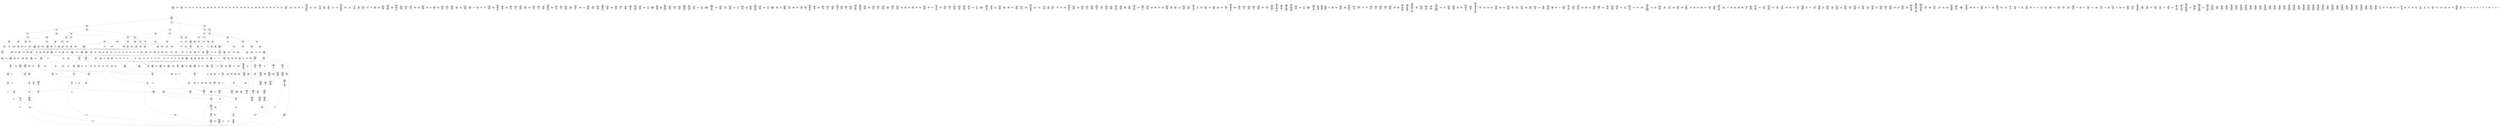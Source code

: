 /* Generated by GvGen v.1.0 (https://www.github.com/stricaud/gvgen) */

digraph G {
compound=true;
   node1 [label="[anywhere]"];
   node2 [label="# 0x0
PUSHX Data
PUSHX Data
MSTORE
PUSHX LogicData
CALLDATASIZE
LT
PUSHX Data
JUMPI
"];
   node3 [label="# 0xd
PUSHX Data
CALLDATALOAD
PUSHX BitData
SHR
PUSHX LogicData
GT
PUSHX Data
JUMPI
"];
   node4 [label="# 0x1e
PUSHX LogicData
GT
PUSHX Data
JUMPI
"];
   node5 [label="# 0x29
PUSHX LogicData
GT
PUSHX Data
JUMPI
"];
   node6 [label="# 0x34
PUSHX LogicData
GT
PUSHX Data
JUMPI
"];
   node7 [label="# 0x3f
PUSHX LogicData
EQ
PUSHX Data
JUMPI
"];
   node8 [label="# 0x4a
PUSHX LogicData
EQ
PUSHX Data
JUMPI
"];
   node9 [label="# 0x55
PUSHX LogicData
EQ
PUSHX Data
JUMPI
"];
   node10 [label="# 0x60
PUSHX LogicData
EQ
PUSHX Data
JUMPI
"];
   node11 [label="# 0x6b
PUSHX Data
JUMP
"];
   node12 [label="# 0x6f
JUMPDEST
PUSHX LogicData
EQ
PUSHX Data
JUMPI
"];
   node13 [label="# 0x7b
PUSHX LogicData
EQ
PUSHX Data
JUMPI
"];
   node14 [label="# 0x86
PUSHX LogicData
EQ
PUSHX Data
JUMPI
"];
   node15 [label="# 0x91
PUSHX Data
JUMP
"];
   node16 [label="# 0x95
JUMPDEST
PUSHX LogicData
GT
PUSHX Data
JUMPI
"];
   node17 [label="# 0xa1
PUSHX LogicData
EQ
PUSHX Data
JUMPI
"];
   node18 [label="# 0xac
PUSHX LogicData
EQ
PUSHX Data
JUMPI
"];
   node19 [label="# 0xb7
PUSHX LogicData
EQ
PUSHX Data
JUMPI
"];
   node20 [label="# 0xc2
PUSHX Data
JUMP
"];
   node21 [label="# 0xc6
JUMPDEST
PUSHX LogicData
EQ
PUSHX Data
JUMPI
"];
   node22 [label="# 0xd2
PUSHX LogicData
EQ
PUSHX Data
JUMPI
"];
   node23 [label="# 0xdd
PUSHX LogicData
EQ
PUSHX Data
JUMPI
"];
   node24 [label="# 0xe8
PUSHX Data
JUMP
"];
   node25 [label="# 0xec
JUMPDEST
PUSHX LogicData
GT
PUSHX Data
JUMPI
"];
   node26 [label="# 0xf8
PUSHX LogicData
GT
PUSHX Data
JUMPI
"];
   node27 [label="# 0x103
PUSHX LogicData
EQ
PUSHX Data
JUMPI
"];
   node28 [label="# 0x10e
PUSHX LogicData
EQ
PUSHX Data
JUMPI
"];
   node29 [label="# 0x119
PUSHX LogicData
EQ
PUSHX Data
JUMPI
"];
   node30 [label="# 0x124
PUSHX LogicData
EQ
PUSHX Data
JUMPI
"];
   node31 [label="# 0x12f
PUSHX Data
JUMP
"];
   node32 [label="# 0x133
JUMPDEST
PUSHX LogicData
EQ
PUSHX Data
JUMPI
"];
   node33 [label="# 0x13f
PUSHX LogicData
EQ
PUSHX Data
JUMPI
"];
   node34 [label="# 0x14a
PUSHX LogicData
EQ
PUSHX Data
JUMPI
"];
   node35 [label="# 0x155
PUSHX Data
JUMP
"];
   node36 [label="# 0x159
JUMPDEST
PUSHX LogicData
GT
PUSHX Data
JUMPI
"];
   node37 [label="# 0x165
PUSHX LogicData
EQ
PUSHX Data
JUMPI
"];
   node38 [label="# 0x170
PUSHX LogicData
EQ
PUSHX Data
JUMPI
"];
   node39 [label="# 0x17b
PUSHX LogicData
EQ
PUSHX Data
JUMPI
"];
   node40 [label="# 0x186
PUSHX Data
JUMP
"];
   node41 [label="# 0x18a
JUMPDEST
PUSHX LogicData
EQ
PUSHX Data
JUMPI
"];
   node42 [label="# 0x196
PUSHX LogicData
EQ
PUSHX Data
JUMPI
"];
   node43 [label="# 0x1a1
PUSHX LogicData
EQ
PUSHX Data
JUMPI
"];
   node44 [label="# 0x1ac
PUSHX Data
JUMP
"];
   node45 [label="# 0x1b0
JUMPDEST
PUSHX LogicData
GT
PUSHX Data
JUMPI
"];
   node46 [label="# 0x1bc
PUSHX LogicData
GT
PUSHX Data
JUMPI
"];
   node47 [label="# 0x1c7
PUSHX LogicData
GT
PUSHX Data
JUMPI
"];
   node48 [label="# 0x1d2
PUSHX LogicData
EQ
PUSHX Data
JUMPI
"];
   node49 [label="# 0x1dd
PUSHX LogicData
EQ
PUSHX Data
JUMPI
"];
   node50 [label="# 0x1e8
PUSHX LogicData
EQ
PUSHX Data
JUMPI
"];
   node51 [label="# 0x1f3
PUSHX LogicData
EQ
PUSHX Data
JUMPI
"];
   node52 [label="# 0x1fe
PUSHX Data
JUMP
"];
   node53 [label="# 0x202
JUMPDEST
PUSHX LogicData
EQ
PUSHX Data
JUMPI
"];
   node54 [label="# 0x20e
PUSHX LogicData
EQ
PUSHX Data
JUMPI
"];
   node55 [label="# 0x219
PUSHX LogicData
EQ
PUSHX Data
JUMPI
"];
   node56 [label="# 0x224
PUSHX Data
JUMP
"];
   node57 [label="# 0x228
JUMPDEST
PUSHX LogicData
GT
PUSHX Data
JUMPI
"];
   node58 [label="# 0x234
PUSHX LogicData
EQ
PUSHX Data
JUMPI
"];
   node59 [label="# 0x23f
PUSHX LogicData
EQ
PUSHX Data
JUMPI
"];
   node60 [label="# 0x24a
PUSHX LogicData
EQ
PUSHX Data
JUMPI
"];
   node61 [label="# 0x255
PUSHX Data
JUMP
"];
   node62 [label="# 0x259
JUMPDEST
PUSHX LogicData
EQ
PUSHX Data
JUMPI
"];
   node63 [label="# 0x265
PUSHX LogicData
EQ
PUSHX Data
JUMPI
"];
   node64 [label="# 0x270
PUSHX LogicData
EQ
PUSHX Data
JUMPI
"];
   node65 [label="# 0x27b
PUSHX Data
JUMP
"];
   node66 [label="# 0x27f
JUMPDEST
PUSHX LogicData
GT
PUSHX Data
JUMPI
"];
   node67 [label="# 0x28b
PUSHX LogicData
GT
PUSHX Data
JUMPI
"];
   node68 [label="# 0x296
PUSHX LogicData
EQ
PUSHX Data
JUMPI
"];
   node69 [label="# 0x2a1
PUSHX LogicData
EQ
PUSHX Data
JUMPI
"];
   node70 [label="# 0x2ac
PUSHX LogicData
EQ
PUSHX Data
JUMPI
"];
   node71 [label="# 0x2b7
PUSHX Data
JUMP
"];
   node72 [label="# 0x2bb
JUMPDEST
PUSHX LogicData
EQ
PUSHX Data
JUMPI
"];
   node73 [label="# 0x2c7
PUSHX LogicData
EQ
PUSHX Data
JUMPI
"];
   node74 [label="# 0x2d2
PUSHX LogicData
EQ
PUSHX Data
JUMPI
"];
   node75 [label="# 0x2dd
PUSHX Data
JUMP
"];
   node76 [label="# 0x2e1
JUMPDEST
PUSHX LogicData
GT
PUSHX Data
JUMPI
"];
   node77 [label="# 0x2ed
PUSHX LogicData
EQ
PUSHX Data
JUMPI
"];
   node78 [label="# 0x2f8
PUSHX LogicData
EQ
PUSHX Data
JUMPI
"];
   node79 [label="# 0x303
PUSHX LogicData
EQ
PUSHX Data
JUMPI
"];
   node80 [label="# 0x30e
PUSHX Data
JUMP
"];
   node81 [label="# 0x312
JUMPDEST
PUSHX LogicData
EQ
PUSHX Data
JUMPI
"];
   node82 [label="# 0x31e
PUSHX LogicData
EQ
PUSHX Data
JUMPI
"];
   node83 [label="# 0x329
PUSHX LogicData
EQ
PUSHX Data
JUMPI
"];
   node84 [label="# 0x334
JUMPDEST
PUSHX Data
REVERT
"];
   node85 [label="# 0x339
JUMPDEST
CALLVALUE
ISZERO
PUSHX Data
JUMPI
"];
   node86 [label="# 0x341
PUSHX Data
REVERT
"];
   node87 [label="# 0x345
JUMPDEST
PUSHX Data
PUSHX Data
CALLDATASIZE
PUSHX Data
PUSHX Data
JUMP
"];
   node88 [label="# 0x354
JUMPDEST
PUSHX Data
JUMP
"];
   node89 [label="# 0x359
JUMPDEST
PUSHX MemData
MLOAD
PUSHX Data
PUSHX Data
JUMP
"];
   node90 [label="# 0x366
JUMPDEST
PUSHX MemData
MLOAD
SUB
RETURN
"];
   node91 [label="# 0x36f
JUMPDEST
CALLVALUE
ISZERO
PUSHX Data
JUMPI
"];
   node92 [label="# 0x377
PUSHX Data
REVERT
"];
   node93 [label="# 0x37b
JUMPDEST
PUSHX Data
PUSHX Data
JUMP
"];
   node94 [label="# 0x384
JUMPDEST
PUSHX MemData
MLOAD
PUSHX Data
PUSHX Data
JUMP
"];
   node95 [label="# 0x391
JUMPDEST
CALLVALUE
ISZERO
PUSHX Data
JUMPI
"];
   node96 [label="# 0x399
PUSHX Data
REVERT
"];
   node97 [label="# 0x39d
JUMPDEST
PUSHX Data
PUSHX Data
JUMP
"];
   node98 [label="# 0x3a6
JUMPDEST
CALLVALUE
ISZERO
PUSHX Data
JUMPI
"];
   node99 [label="# 0x3ae
PUSHX Data
REVERT
"];
   node100 [label="# 0x3b2
JUMPDEST
PUSHX Data
PUSHX Data
CALLDATASIZE
PUSHX Data
PUSHX Data
JUMP
"];
   node101 [label="# 0x3c1
JUMPDEST
PUSHX Data
JUMP
"];
   node102 [label="# 0x3c6
JUMPDEST
PUSHX MemData
MLOAD
PUSHX Data
PUSHX Data
JUMP
"];
   node103 [label="# 0x3d3
JUMPDEST
CALLVALUE
ISZERO
PUSHX Data
JUMPI
"];
   node104 [label="# 0x3db
PUSHX Data
REVERT
"];
   node105 [label="# 0x3df
JUMPDEST
PUSHX Data
PUSHX Data
CALLDATASIZE
PUSHX Data
PUSHX Data
JUMP
"];
   node106 [label="# 0x3ee
JUMPDEST
PUSHX Data
JUMP
"];
   node107 [label="# 0x3f3
JUMPDEST
STOP
"];
   node108 [label="# 0x3f5
JUMPDEST
CALLVALUE
ISZERO
PUSHX Data
JUMPI
"];
   node109 [label="# 0x3fd
PUSHX Data
REVERT
"];
   node110 [label="# 0x401
JUMPDEST
PUSHX Data
PUSHX Data
JUMP
"];
   node111 [label="# 0x40a
JUMPDEST
CALLVALUE
ISZERO
PUSHX Data
JUMPI
"];
   node112 [label="# 0x412
PUSHX Data
REVERT
"];
   node113 [label="# 0x416
JUMPDEST
PUSHX Data
PUSHX Data
CALLDATASIZE
PUSHX Data
PUSHX Data
JUMP
"];
   node114 [label="# 0x425
JUMPDEST
PUSHX Data
JUMP
"];
   node115 [label="# 0x42a
JUMPDEST
CALLVALUE
ISZERO
PUSHX Data
JUMPI
"];
   node116 [label="# 0x432
PUSHX Data
REVERT
"];
   node117 [label="# 0x436
JUMPDEST
PUSHX Data
PUSHX Data
JUMP
"];
   node118 [label="# 0x43f
JUMPDEST
PUSHX MemData
MLOAD
PUSHX Data
PUSHX Data
JUMP
"];
   node119 [label="# 0x44c
JUMPDEST
CALLVALUE
ISZERO
PUSHX Data
JUMPI
"];
   node120 [label="# 0x454
PUSHX Data
REVERT
"];
   node121 [label="# 0x458
JUMPDEST
PUSHX Data
PUSHX Data
JUMP
"];
   node122 [label="# 0x461
JUMPDEST
CALLVALUE
ISZERO
PUSHX Data
JUMPI
"];
   node123 [label="# 0x469
PUSHX Data
REVERT
"];
   node124 [label="# 0x46d
JUMPDEST
PUSHX Data
PUSHX Data
CALLDATASIZE
PUSHX Data
PUSHX Data
JUMP
"];
   node125 [label="# 0x47c
JUMPDEST
PUSHX Data
JUMP
"];
   node126 [label="# 0x481
JUMPDEST
CALLVALUE
ISZERO
PUSHX Data
JUMPI
"];
   node127 [label="# 0x489
PUSHX Data
REVERT
"];
   node128 [label="# 0x48d
JUMPDEST
PUSHX Data
PUSHX Data
JUMP
"];
   node129 [label="# 0x496
JUMPDEST
CALLVALUE
ISZERO
PUSHX Data
JUMPI
"];
   node130 [label="# 0x49e
PUSHX Data
REVERT
"];
   node131 [label="# 0x4a2
JUMPDEST
PUSHX Data
PUSHX Data
CALLDATASIZE
PUSHX Data
PUSHX Data
JUMP
"];
   node132 [label="# 0x4b1
JUMPDEST
PUSHX Data
JUMP
"];
   node133 [label="# 0x4b6
JUMPDEST
CALLVALUE
ISZERO
PUSHX Data
JUMPI
"];
   node134 [label="# 0x4be
PUSHX Data
REVERT
"];
   node135 [label="# 0x4c2
JUMPDEST
PUSHX Data
PUSHX Data
JUMP
"];
   node136 [label="# 0x4cb
JUMPDEST
CALLVALUE
ISZERO
PUSHX Data
JUMPI
"];
   node137 [label="# 0x4d3
PUSHX Data
REVERT
"];
   node138 [label="# 0x4d7
JUMPDEST
PUSHX Data
PUSHX Data
CALLDATASIZE
PUSHX Data
PUSHX Data
JUMP
"];
   node139 [label="# 0x4e6
JUMPDEST
PUSHX Data
JUMP
"];
   node140 [label="# 0x4eb
JUMPDEST
CALLVALUE
ISZERO
PUSHX Data
JUMPI
"];
   node141 [label="# 0x4f3
PUSHX Data
REVERT
"];
   node142 [label="# 0x4f7
JUMPDEST
PUSHX Data
PUSHX Data
CALLDATASIZE
PUSHX Data
PUSHX Data
JUMP
"];
   node143 [label="# 0x506
JUMPDEST
PUSHX Data
JUMP
"];
   node144 [label="# 0x50b
JUMPDEST
CALLVALUE
ISZERO
PUSHX Data
JUMPI
"];
   node145 [label="# 0x513
PUSHX Data
REVERT
"];
   node146 [label="# 0x517
JUMPDEST
PUSHX Data
PUSHX Data
JUMP
"];
   node147 [label="# 0x520
JUMPDEST
CALLVALUE
ISZERO
PUSHX Data
JUMPI
"];
   node148 [label="# 0x528
PUSHX Data
REVERT
"];
   node149 [label="# 0x52c
JUMPDEST
PUSHX Data
PUSHX Data
JUMP
"];
   node150 [label="# 0x535
JUMPDEST
CALLVALUE
ISZERO
PUSHX Data
JUMPI
"];
   node151 [label="# 0x53d
PUSHX Data
REVERT
"];
   node152 [label="# 0x541
JUMPDEST
PUSHX Data
PUSHX Data
JUMP
"];
   node153 [label="# 0x54a
JUMPDEST
CALLVALUE
ISZERO
PUSHX Data
JUMPI
"];
   node154 [label="# 0x552
PUSHX Data
REVERT
"];
   node155 [label="# 0x556
JUMPDEST
PUSHX Data
PUSHX Data
CALLDATASIZE
PUSHX Data
PUSHX Data
JUMP
"];
   node156 [label="# 0x565
JUMPDEST
PUSHX Data
JUMP
"];
   node157 [label="# 0x56a
JUMPDEST
CALLVALUE
ISZERO
PUSHX Data
JUMPI
"];
   node158 [label="# 0x572
PUSHX Data
REVERT
"];
   node159 [label="# 0x576
JUMPDEST
PUSHX Data
PUSHX Data
JUMP
"];
   node160 [label="# 0x57f
JUMPDEST
CALLVALUE
ISZERO
PUSHX Data
JUMPI
"];
   node161 [label="# 0x587
PUSHX Data
REVERT
"];
   node162 [label="# 0x58b
JUMPDEST
PUSHX Data
PUSHX Data
CALLDATASIZE
PUSHX Data
PUSHX Data
JUMP
"];
   node163 [label="# 0x59a
JUMPDEST
PUSHX Data
JUMP
"];
   node164 [label="# 0x59f
JUMPDEST
CALLVALUE
ISZERO
PUSHX Data
JUMPI
"];
   node165 [label="# 0x5a7
PUSHX Data
REVERT
"];
   node166 [label="# 0x5ab
JUMPDEST
PUSHX Data
PUSHX Data
JUMP
"];
   node167 [label="# 0x5b4
JUMPDEST
CALLVALUE
ISZERO
PUSHX Data
JUMPI
"];
   node168 [label="# 0x5bc
PUSHX Data
REVERT
"];
   node169 [label="# 0x5c0
JUMPDEST
PUSHX Data
PUSHX Data
CALLDATASIZE
PUSHX Data
PUSHX Data
JUMP
"];
   node170 [label="# 0x5cf
JUMPDEST
PUSHX Data
JUMP
"];
   node171 [label="# 0x5d4
JUMPDEST
CALLVALUE
ISZERO
PUSHX Data
JUMPI
"];
   node172 [label="# 0x5dc
PUSHX Data
REVERT
"];
   node173 [label="# 0x5e0
JUMPDEST
PUSHX Data
PUSHX Data
CALLDATASIZE
PUSHX Data
PUSHX Data
JUMP
"];
   node174 [label="# 0x5ef
JUMPDEST
PUSHX Data
JUMP
"];
   node175 [label="# 0x5f4
JUMPDEST
CALLVALUE
ISZERO
PUSHX Data
JUMPI
"];
   node176 [label="# 0x5fc
PUSHX Data
REVERT
"];
   node177 [label="# 0x600
JUMPDEST
PUSHX Data
PUSHX Data
CALLDATASIZE
PUSHX Data
PUSHX Data
JUMP
"];
   node178 [label="# 0x60f
JUMPDEST
PUSHX Data
JUMP
"];
   node179 [label="# 0x614
JUMPDEST
CALLVALUE
ISZERO
PUSHX Data
JUMPI
"];
   node180 [label="# 0x61c
PUSHX Data
REVERT
"];
   node181 [label="# 0x620
JUMPDEST
PUSHX Data
PUSHX Data
CALLDATASIZE
PUSHX Data
PUSHX Data
JUMP
"];
   node182 [label="# 0x62f
JUMPDEST
PUSHX Data
JUMP
"];
   node183 [label="# 0x634
JUMPDEST
CALLVALUE
ISZERO
PUSHX Data
JUMPI
"];
   node184 [label="# 0x63c
PUSHX Data
REVERT
"];
   node185 [label="# 0x640
JUMPDEST
PUSHX Data
PUSHX Data
CALLDATASIZE
PUSHX Data
PUSHX Data
JUMP
"];
   node186 [label="# 0x64f
JUMPDEST
PUSHX Data
JUMP
"];
   node187 [label="# 0x654
JUMPDEST
CALLVALUE
ISZERO
PUSHX Data
JUMPI
"];
   node188 [label="# 0x65c
PUSHX Data
REVERT
"];
   node189 [label="# 0x660
JUMPDEST
PUSHX Data
PUSHX Data
JUMP
"];
   node190 [label="# 0x669
JUMPDEST
CALLVALUE
ISZERO
PUSHX Data
JUMPI
"];
   node191 [label="# 0x671
PUSHX Data
REVERT
"];
   node192 [label="# 0x675
JUMPDEST
PUSHX Data
PUSHX Data
JUMP
"];
   node193 [label="# 0x67e
JUMPDEST
CALLVALUE
ISZERO
PUSHX Data
JUMPI
"];
   node194 [label="# 0x686
PUSHX Data
REVERT
"];
   node195 [label="# 0x68a
JUMPDEST
PUSHX Data
PUSHX Data
CALLDATASIZE
PUSHX Data
PUSHX Data
JUMP
"];
   node196 [label="# 0x699
JUMPDEST
PUSHX Data
JUMP
"];
   node197 [label="# 0x69e
JUMPDEST
CALLVALUE
ISZERO
PUSHX Data
JUMPI
"];
   node198 [label="# 0x6a6
PUSHX Data
REVERT
"];
   node199 [label="# 0x6aa
JUMPDEST
PUSHX Data
PUSHX Data
JUMP
"];
   node200 [label="# 0x6b3
JUMPDEST
CALLVALUE
ISZERO
PUSHX Data
JUMPI
"];
   node201 [label="# 0x6bb
PUSHX Data
REVERT
"];
   node202 [label="# 0x6bf
JUMPDEST
PUSHX Data
PUSHX Data
CALLDATASIZE
PUSHX Data
PUSHX Data
JUMP
"];
   node203 [label="# 0x6ce
JUMPDEST
PUSHX Data
JUMP
"];
   node204 [label="# 0x6d3
JUMPDEST
CALLVALUE
ISZERO
PUSHX Data
JUMPI
"];
   node205 [label="# 0x6db
PUSHX Data
REVERT
"];
   node206 [label="# 0x6df
JUMPDEST
PUSHX Data
PUSHX Data
JUMP
"];
   node207 [label="# 0x6e8
JUMPDEST
CALLVALUE
ISZERO
PUSHX Data
JUMPI
"];
   node208 [label="# 0x6f0
PUSHX Data
REVERT
"];
   node209 [label="# 0x6f4
JUMPDEST
PUSHX Data
PUSHX Data
CALLDATASIZE
PUSHX Data
PUSHX Data
JUMP
"];
   node210 [label="# 0x703
JUMPDEST
PUSHX Data
JUMP
"];
   node211 [label="# 0x708
JUMPDEST
CALLVALUE
ISZERO
PUSHX Data
JUMPI
"];
   node212 [label="# 0x710
PUSHX Data
REVERT
"];
   node213 [label="# 0x714
JUMPDEST
PUSHX Data
PUSHX Data
JUMP
"];
   node214 [label="# 0x71d
JUMPDEST
CALLVALUE
ISZERO
PUSHX Data
JUMPI
"];
   node215 [label="# 0x725
PUSHX Data
REVERT
"];
   node216 [label="# 0x729
JUMPDEST
PUSHX Data
PUSHX Data
CALLDATASIZE
PUSHX Data
PUSHX Data
JUMP
"];
   node217 [label="# 0x738
JUMPDEST
PUSHX Data
JUMP
"];
   node218 [label="# 0x73d
JUMPDEST
CALLVALUE
ISZERO
PUSHX Data
JUMPI
"];
   node219 [label="# 0x745
PUSHX Data
REVERT
"];
   node220 [label="# 0x749
JUMPDEST
PUSHX Data
PUSHX Data
CALLDATASIZE
PUSHX Data
PUSHX Data
JUMP
"];
   node221 [label="# 0x758
JUMPDEST
PUSHX Data
JUMP
"];
   node222 [label="# 0x75d
JUMPDEST
CALLVALUE
ISZERO
PUSHX Data
JUMPI
"];
   node223 [label="# 0x765
PUSHX Data
REVERT
"];
   node224 [label="# 0x769
JUMPDEST
PUSHX Data
PUSHX Data
CALLDATASIZE
PUSHX Data
PUSHX Data
JUMP
"];
   node225 [label="# 0x778
JUMPDEST
PUSHX Data
JUMP
"];
   node226 [label="# 0x77d
JUMPDEST
CALLVALUE
ISZERO
PUSHX Data
JUMPI
"];
   node227 [label="# 0x785
PUSHX Data
REVERT
"];
   node228 [label="# 0x789
JUMPDEST
PUSHX Data
PUSHX Data
CALLDATASIZE
PUSHX Data
PUSHX Data
JUMP
"];
   node229 [label="# 0x798
JUMPDEST
PUSHX Data
JUMP
"];
   node230 [label="# 0x79d
JUMPDEST
CALLVALUE
ISZERO
PUSHX Data
JUMPI
"];
   node231 [label="# 0x7a5
PUSHX Data
REVERT
"];
   node232 [label="# 0x7a9
JUMPDEST
PUSHX Data
PUSHX Data
JUMP
"];
   node233 [label="# 0x7b2
JUMPDEST
CALLVALUE
ISZERO
PUSHX Data
JUMPI
"];
   node234 [label="# 0x7ba
PUSHX Data
REVERT
"];
   node235 [label="# 0x7be
JUMPDEST
PUSHX Data
PUSHX Data
JUMP
"];
   node236 [label="# 0x7c7
JUMPDEST
CALLVALUE
ISZERO
PUSHX Data
JUMPI
"];
   node237 [label="# 0x7cf
PUSHX Data
REVERT
"];
   node238 [label="# 0x7d3
JUMPDEST
PUSHX Data
PUSHX Data
JUMP
"];
   node239 [label="# 0x7dc
JUMPDEST
CALLVALUE
ISZERO
PUSHX Data
JUMPI
"];
   node240 [label="# 0x7e4
PUSHX Data
REVERT
"];
   node241 [label="# 0x7e8
JUMPDEST
PUSHX Data
PUSHX Data
JUMP
"];
   node242 [label="# 0x7f1
JUMPDEST
CALLVALUE
ISZERO
PUSHX Data
JUMPI
"];
   node243 [label="# 0x7f9
PUSHX Data
REVERT
"];
   node244 [label="# 0x7fd
JUMPDEST
PUSHX Data
PUSHX Data
CALLDATASIZE
PUSHX Data
PUSHX Data
JUMP
"];
   node245 [label="# 0x80c
JUMPDEST
PUSHX Data
JUMP
"];
   node246 [label="# 0x811
JUMPDEST
CALLVALUE
ISZERO
PUSHX Data
JUMPI
"];
   node247 [label="# 0x819
PUSHX Data
REVERT
"];
   node248 [label="# 0x81d
JUMPDEST
PUSHX Data
PUSHX Data
JUMP
"];
   node249 [label="# 0x826
JUMPDEST
CALLVALUE
ISZERO
PUSHX Data
JUMPI
"];
   node250 [label="# 0x82e
PUSHX Data
REVERT
"];
   node251 [label="# 0x832
JUMPDEST
PUSHX Data
PUSHX Data
JUMP
"];
   node252 [label="# 0x83b
JUMPDEST
CALLVALUE
ISZERO
PUSHX Data
JUMPI
"];
   node253 [label="# 0x843
PUSHX Data
REVERT
"];
   node254 [label="# 0x847
JUMPDEST
PUSHX Data
PUSHX Data
CALLDATASIZE
PUSHX Data
PUSHX Data
JUMP
"];
   node255 [label="# 0x856
JUMPDEST
PUSHX Data
JUMP
"];
   node256 [label="# 0x85b
JUMPDEST
PUSHX Data
PUSHX Data
CALLDATASIZE
PUSHX Data
PUSHX Data
JUMP
"];
   node257 [label="# 0x869
JUMPDEST
PUSHX Data
JUMP
"];
   node258 [label="# 0x86e
JUMPDEST
CALLVALUE
ISZERO
PUSHX Data
JUMPI
"];
   node259 [label="# 0x876
PUSHX Data
REVERT
"];
   node260 [label="# 0x87a
JUMPDEST
PUSHX Data
PUSHX Data
JUMP
"];
   node261 [label="# 0x883
JUMPDEST
CALLVALUE
ISZERO
PUSHX Data
JUMPI
"];
   node262 [label="# 0x88b
PUSHX Data
REVERT
"];
   node263 [label="# 0x88f
JUMPDEST
PUSHX Data
PUSHX Data
CALLDATASIZE
PUSHX Data
PUSHX Data
JUMP
"];
   node264 [label="# 0x89e
JUMPDEST
PUSHX Data
JUMP
"];
   node265 [label="# 0x8a3
JUMPDEST
CALLVALUE
ISZERO
PUSHX Data
JUMPI
"];
   node266 [label="# 0x8ab
PUSHX Data
REVERT
"];
   node267 [label="# 0x8af
JUMPDEST
PUSHX Data
PUSHX Data
CALLDATASIZE
PUSHX Data
PUSHX Data
JUMP
"];
   node268 [label="# 0x8be
JUMPDEST
PUSHX Data
JUMP
"];
   node269 [label="# 0x8c3
JUMPDEST
PUSHX Data
PUSHX BitData
AND
PUSHX LogicData
EQ
PUSHX Data
JUMPI
"];
   node270 [label="# 0x910
PUSHX BitData
AND
PUSHX LogicData
EQ
"];
   node271 [label="# 0x956
JUMPDEST
PUSHX Data
JUMPI
"];
   node272 [label="# 0x95c
PUSHX Data
PUSHX Data
JUMP
"];
   node273 [label="# 0x965
JUMPDEST
"];
   node274 [label="# 0x968
JUMPDEST
JUMP
"];
   node275 [label="# 0x96d
JUMPDEST
PUSHX StorData
SLOAD
PUSHX Data
PUSHX Data
JUMP
"];
   node276 [label="# 0x97a
JUMPDEST
PUSHX ArithData
ADD
PUSHX ArithData
DIV
MUL
PUSHX ArithData
ADD
PUSHX MemData
MLOAD
ADD
PUSHX Data
MSTORE
MSTORE
PUSHX ArithData
ADD
SLOAD
PUSHX Data
PUSHX Data
JUMP
"];
   node277 [label="# 0x9a6
JUMPDEST
ISZERO
PUSHX Data
JUMPI
"];
   node278 [label="# 0x9ad
PUSHX LogicData
LT
PUSHX Data
JUMPI
"];
   node279 [label="# 0x9b5
PUSHX ArithData
SLOAD
DIV
MUL
MSTORE
PUSHX ArithData
ADD
PUSHX Data
JUMP
"];
   node280 [label="# 0x9c8
JUMPDEST
ADD
PUSHX Data
MSTORE
PUSHX Data
PUSHX Data
SHA3
"];
   node281 [label="# 0x9d6
JUMPDEST
SLOAD
MSTORE
PUSHX ArithData
ADD
PUSHX ArithData
ADD
GT
PUSHX Data
JUMPI
"];
   node282 [label="# 0x9ea
SUB
PUSHX BitData
AND
ADD
"];
   node283 [label="# 0x9f3
JUMPDEST
JUMP
"];
   node284 [label="# 0x9fb
JUMPDEST
PUSHX Data
PUSHX StorData
SLOAD
PUSHX Data
PUSHX Data
JUMP
"];
   node285 [label="# 0xa0a
JUMPDEST
PUSHX ArithData
ADD
PUSHX ArithData
DIV
MUL
PUSHX ArithData
ADD
PUSHX MemData
MLOAD
ADD
PUSHX Data
MSTORE
MSTORE
PUSHX ArithData
ADD
SLOAD
PUSHX Data
PUSHX Data
JUMP
"];
   node286 [label="# 0xa36
JUMPDEST
ISZERO
PUSHX Data
JUMPI
"];
   node287 [label="# 0xa3d
PUSHX LogicData
LT
PUSHX Data
JUMPI
"];
   node288 [label="# 0xa45
PUSHX ArithData
SLOAD
DIV
MUL
MSTORE
PUSHX ArithData
ADD
PUSHX Data
JUMP
"];
   node289 [label="# 0xa58
JUMPDEST
ADD
PUSHX Data
MSTORE
PUSHX Data
PUSHX Data
SHA3
"];
   node290 [label="# 0xa66
JUMPDEST
SLOAD
MSTORE
PUSHX ArithData
ADD
PUSHX ArithData
ADD
GT
PUSHX Data
JUMPI
"];
   node291 [label="# 0xa7a
SUB
PUSHX BitData
AND
ADD
"];
   node292 [label="# 0xa83
JUMPDEST
JUMP
"];
   node293 [label="# 0xa8d
JUMPDEST
PUSHX Data
PUSHX Data
PUSHX Data
JUMP
"];
   node294 [label="# 0xa98
JUMPDEST
PUSHX Data
JUMPI
"];
   node295 [label="# 0xa9d
PUSHX MemData
MLOAD
PUSHX BitData
PUSHX BitData
SHL
MSTORE
PUSHX ArithData
ADD
PUSHX Data
PUSHX Data
JUMP
"];
   node296 [label="# 0xab4
JUMPDEST
PUSHX MemData
MLOAD
SUB
REVERT
"];
   node297 [label="# 0xabd
JUMPDEST
PUSHX Data
MSTORE
PUSHX Data
PUSHX Data
MSTORE
PUSHX Data
SHA3
SLOAD
PUSHX ArithData
PUSHX BitData
PUSHX BitData
SHL
SUB
AND
JUMP
"];
   node298 [label="# 0xad9
JUMPDEST
PUSHX Data
PUSHX Data
PUSHX Data
JUMP
"];
   node299 [label="# 0xae4
JUMPDEST
PUSHX ArithData
PUSHX BitData
PUSHX BitData
SHL
SUB
AND
PUSHX ArithData
PUSHX BitData
PUSHX BitData
SHL
SUB
AND
EQ
ISZERO
PUSHX Data
JUMPI
"];
   node300 [label="# 0xb01
PUSHX MemData
MLOAD
PUSHX BitData
PUSHX BitData
SHL
MSTORE
PUSHX ArithData
ADD
PUSHX Data
PUSHX Data
JUMP
"];
   node301 [label="# 0xb18
JUMPDEST
PUSHX ArithData
PUSHX BitData
PUSHX BitData
SHL
SUB
AND
PUSHX Data
PUSHX Data
JUMP
"];
   node302 [label="# 0xb2a
JUMPDEST
PUSHX ArithData
PUSHX BitData
PUSHX BitData
SHL
SUB
AND
EQ
PUSHX Data
JUMPI
"];
   node303 [label="# 0xb3a
PUSHX Data
PUSHX Data
PUSHX Data
JUMP
"];
   node304 [label="# 0xb46
JUMPDEST
PUSHX Data
JUMPI
"];
   node305 [label="# 0xb4b
PUSHX MemData
MLOAD
PUSHX BitData
PUSHX BitData
SHL
MSTORE
PUSHX ArithData
ADD
PUSHX Data
PUSHX Data
JUMP
"];
   node306 [label="# 0xb62
JUMPDEST
PUSHX Data
PUSHX Data
JUMP
"];
   node307 [label="# 0xb6c
JUMPDEST
JUMP
"];
   node308 [label="# 0xb71
JUMPDEST
PUSHX Data
PUSHX Data
JUMP
"];
   node309 [label="# 0xb79
JUMPDEST
PUSHX ArithData
PUSHX BitData
PUSHX BitData
SHL
SUB
AND
PUSHX Data
PUSHX Data
JUMP
"];
   node310 [label="# 0xb8a
JUMPDEST
PUSHX ArithData
PUSHX BitData
PUSHX BitData
SHL
SUB
AND
EQ
PUSHX Data
JUMPI
"];
   node311 [label="# 0xb99
PUSHX MemData
MLOAD
PUSHX BitData
PUSHX BitData
SHL
MSTORE
PUSHX ArithData
ADD
PUSHX Data
PUSHX Data
JUMP
"];
   node312 [label="# 0xbb0
JUMPDEST
PUSHX StorData
SLOAD
ISZERO
PUSHX Data
JUMPI
"];
   node313 [label="# 0xbb9
PUSHX MemData
MLOAD
PUSHX BitData
PUSHX BitData
SHL
MSTORE
PUSHX ArithData
ADD
PUSHX Data
PUSHX Data
JUMP
"];
   node314 [label="# 0xbd0
JUMPDEST
PUSHX Data
PUSHX Data
JUMP
"];
   node315 [label="# 0xbd8
JUMPDEST
PUSHX Data
PUSHX Data
PUSHX Data
PUSHX Data
JUMP
"];
   node316 [label="# 0xc23
JUMPDEST
JUMP
"];
   node317 [label="# 0xc26
JUMPDEST
PUSHX Data
PUSHX Data
JUMP
"];
   node318 [label="# 0xc2e
JUMPDEST
PUSHX ArithData
PUSHX BitData
PUSHX BitData
SHL
SUB
AND
PUSHX Data
PUSHX Data
JUMP
"];
   node319 [label="# 0xc3f
JUMPDEST
PUSHX ArithData
PUSHX BitData
PUSHX BitData
SHL
SUB
AND
EQ
PUSHX Data
JUMPI
"];
   node320 [label="# 0xc4e
PUSHX MemData
MLOAD
PUSHX BitData
PUSHX BitData
SHL
MSTORE
PUSHX ArithData
ADD
PUSHX Data
PUSHX Data
JUMP
"];
   node321 [label="# 0xc65
JUMPDEST
PUSHX StorData
SLOAD
PUSHX Data
PUSHX Data
JUMP
"];
   node322 [label="# 0xc72
JUMPDEST
ISZERO
PUSHX Data
JUMPI
"];
   node323 [label="# 0xc7a
PUSHX MemData
MLOAD
PUSHX BitData
PUSHX BitData
SHL
MSTORE
PUSHX ArithData
ADD
PUSHX Data
PUSHX Data
JUMP
"];
   node324 [label="# 0xc91
JUMPDEST
MLOAD
PUSHX Data
PUSHX Data
PUSHX ArithData
ADD
PUSHX Data
JUMP
"];
   node325 [label="# 0xca4
JUMPDEST
JUMP
"];
   node326 [label="# 0xca8
JUMPDEST
PUSHX StorData
SLOAD
JUMP
"];
   node327 [label="# 0xcae
JUMPDEST
PUSHX StorData
SLOAD
PUSHX ArithData
PUSHX BitData
PUSHX BitData
SHL
SUB
AND
JUMP
"];
   node328 [label="# 0xcbd
JUMPDEST
PUSHX Data
PUSHX Data
PUSHX Data
JUMP
"];
   node329 [label="# 0xcc8
JUMPDEST
PUSHX Data
JUMP
"];
   node330 [label="# 0xcce
JUMPDEST
PUSHX Data
JUMPI
"];
   node331 [label="# 0xcd3
PUSHX MemData
MLOAD
PUSHX BitData
PUSHX BitData
SHL
MSTORE
PUSHX ArithData
ADD
PUSHX Data
PUSHX Data
JUMP
"];
   node332 [label="# 0xcea
JUMPDEST
PUSHX Data
PUSHX Data
JUMP
"];
   node333 [label="# 0xcf5
JUMPDEST
PUSHX Data
JUMP
"];
   node334 [label="# 0xd02
JUMPDEST
PUSHX Data
CALLDATALOAD
PUSHX BitData
AND
MSTORE
PUSHX Data
PUSHX Data
MSTORE
PUSHX Data
SHA3
SLOAD
PUSHX BitData
AND
ISZERO
PUSHX Data
JUMPI
"];
   node335 [label="# 0xd3d
PUSHX MemData
MLOAD
PUSHX BitData
PUSHX BitData
SHL
MSTORE
PUSHX ArithData
ADD
PUSHX Data
PUSHX Data
JUMP
"];
   node336 [label="# 0xd54
JUMPDEST
PUSHX Data
PUSHX Data
JUMP
"];
   node337 [label="# 0xd5c
JUMPDEST
PUSHX ArithData
PUSHX BitData
PUSHX BitData
SHL
SUB
AND
PUSHX Data
PUSHX Data
JUMP
"];
   node338 [label="# 0xd6d
JUMPDEST
PUSHX ArithData
PUSHX BitData
PUSHX BitData
SHL
SUB
AND
EQ
PUSHX Data
JUMPI
"];
   node339 [label="# 0xd7c
PUSHX MemData
MLOAD
PUSHX BitData
PUSHX BitData
SHL
MSTORE
PUSHX ArithData
ADD
PUSHX Data
PUSHX Data
JUMP
"];
   node340 [label="# 0xd93
JUMPDEST
MLOAD
PUSHX Data
PUSHX Data
PUSHX ArithData
ADD
PUSHX Data
JUMP
"];
   node341 [label="# 0xda6
JUMPDEST
PUSHX Data
JUMP
"];
   node342 [label="# 0xdac
JUMPDEST
PUSHX Data
PUSHX Data
JUMP
"];
   node343 [label="# 0xdb4
JUMPDEST
PUSHX ArithData
PUSHX BitData
PUSHX BitData
SHL
SUB
AND
PUSHX Data
PUSHX Data
JUMP
"];
   node344 [label="# 0xdc5
JUMPDEST
PUSHX ArithData
PUSHX BitData
PUSHX BitData
SHL
SUB
AND
EQ
PUSHX Data
JUMPI
"];
   node345 [label="# 0xdd4
PUSHX MemData
MLOAD
PUSHX BitData
PUSHX BitData
SHL
MSTORE
PUSHX ArithData
ADD
PUSHX Data
PUSHX Data
JUMP
"];
   node346 [label="# 0xdeb
JUMPDEST
PUSHX BitData
AND
PUSHX Data
MSTORE
PUSHX Data
PUSHX Data
MSTORE
PUSHX Data
SHA3
SLOAD
PUSHX BitData
NOT
AND
PUSHX BitData
OR
SSTORE
JUMP
"];
   node347 [label="# 0xe28
JUMPDEST
PUSHX Data
PUSHX Data
JUMP
"];
   node348 [label="# 0xe30
JUMPDEST
PUSHX ArithData
PUSHX BitData
PUSHX BitData
SHL
SUB
AND
PUSHX Data
PUSHX Data
JUMP
"];
   node349 [label="# 0xe41
JUMPDEST
PUSHX ArithData
PUSHX BitData
PUSHX BitData
SHL
SUB
AND
EQ
PUSHX Data
JUMPI
"];
   node350 [label="# 0xe50
PUSHX MemData
MLOAD
PUSHX BitData
PUSHX BitData
SHL
MSTORE
PUSHX ArithData
ADD
PUSHX Data
PUSHX Data
JUMP
"];
   node351 [label="# 0xe67
JUMPDEST
MLOAD
PUSHX Data
PUSHX Data
PUSHX ArithData
ADD
PUSHX Data
JUMP
"];
   node352 [label="# 0xe7a
JUMPDEST
PUSHX Data
CALLDATALOAD
PUSHX BitData
AND
MSTORE
PUSHX Data
PUSHX Data
MSTORE
PUSHX Data
SHA3
SLOAD
PUSHX BitData
AND
ISZERO
PUSHX Data
JUMPI
"];
   node353 [label="# 0xeb5
PUSHX MemData
MLOAD
PUSHX BitData
PUSHX BitData
SHL
MSTORE
PUSHX ArithData
ADD
PUSHX Data
PUSHX Data
JUMP
"];
   node354 [label="# 0xecc
JUMPDEST
PUSHX Data
PUSHX Data
JUMP
"];
   node355 [label="# 0xed4
JUMPDEST
PUSHX ArithData
PUSHX BitData
PUSHX BitData
SHL
SUB
AND
PUSHX Data
PUSHX Data
JUMP
"];
   node356 [label="# 0xee5
JUMPDEST
PUSHX ArithData
PUSHX BitData
PUSHX BitData
SHL
SUB
AND
EQ
PUSHX Data
JUMPI
"];
   node357 [label="# 0xef4
PUSHX MemData
MLOAD
PUSHX BitData
PUSHX BitData
SHL
MSTORE
PUSHX ArithData
ADD
PUSHX Data
PUSHX Data
JUMP
"];
   node358 [label="# 0xf0b
JUMPDEST
PUSHX Data
PUSHX Data
JUMP
"];
   node359 [label="# 0xf13
JUMPDEST
PUSHX StorData
SLOAD
PUSHX BitData
AND
PUSHX ArithData
DIV
PUSHX BitData
AND
ISZERO
MUL
OR
SSTORE
JUMP
"];
   node360 [label="# 0xf61
JUMPDEST
PUSHX Data
PUSHX Data
JUMP
"];
   node361 [label="# 0xf69
JUMPDEST
PUSHX ArithData
PUSHX BitData
PUSHX BitData
SHL
SUB
AND
PUSHX Data
PUSHX Data
JUMP
"];
   node362 [label="# 0xf7a
JUMPDEST
PUSHX ArithData
PUSHX BitData
PUSHX BitData
SHL
SUB
AND
EQ
PUSHX Data
JUMPI
"];
   node363 [label="# 0xf89
PUSHX MemData
MLOAD
PUSHX BitData
PUSHX BitData
SHL
MSTORE
PUSHX ArithData
ADD
PUSHX Data
PUSHX Data
JUMP
"];
   node364 [label="# 0xfa0
JUMPDEST
PUSHX Data
PUSHX Data
PUSHX Data
JUMP
"];
   node365 [label="# 0xfab
JUMPDEST
SELFBALANCE
PUSHX Data
JUMP
"];
   node366 [label="# 0xfb1
JUMPDEST
JUMP
"];
   node367 [label="# 0xfb3
JUMPDEST
PUSHX Data
PUSHX Data
PUSHX Data
PUSHX Data
JUMP
"];
   node368 [label="# 0xfc1
JUMPDEST
JUMP
"];
   node369 [label="# 0xfc4
JUMPDEST
PUSHX Data
PUSHX MemData
MLOAD
PUSHX ArithData
ADD
PUSHX Data
MSTORE
PUSHX Data
MSTORE
PUSHX Data
JUMP
"];
   node370 [label="# 0xfdf
JUMPDEST
PUSHX Data
JUMP
"];
   node371 [label="# 0x1003
JUMPDEST
PUSHX LogicData
PUSHX StorData
SLOAD
EQ
ISZERO
PUSHX Data
JUMPI
"];
   node372 [label="# 0x100f
PUSHX MemData
MLOAD
PUSHX BitData
PUSHX BitData
SHL
MSTORE
PUSHX ArithData
ADD
PUSHX Data
PUSHX Data
JUMP
"];
   node373 [label="# 0x1026
JUMPDEST
PUSHX Data
PUSHX Data
SSTORE
PUSHX Data
MSTORE
PUSHX Data
PUSHX Data
MSTORE
PUSHX Data
SHA3
SLOAD
PUSHX LogicData
GT
PUSHX Data
JUMPI
"];
   node374 [label="# 0x1042
PUSHX MemData
MLOAD
PUSHX BitData
PUSHX BitData
SHL
MSTORE
PUSHX ArithData
ADD
PUSHX Data
PUSHX Data
JUMP
"];
   node375 [label="# 0x1059
JUMPDEST
PUSHX Data
PUSHX Data
JUMP
"];
   node376 [label="# 0x1061
JUMPDEST
PUSHX ArithData
PUSHX BitData
PUSHX BitData
SHL
SUB
AND
PUSHX Data
PUSHX Data
JUMP
"];
   node377 [label="# 0x1073
JUMPDEST
PUSHX ArithData
PUSHX BitData
PUSHX BitData
SHL
SUB
AND
EQ
PUSHX Data
JUMPI
"];
   node378 [label="# 0x1082
PUSHX MemData
MLOAD
PUSHX BitData
PUSHX BitData
SHL
MSTORE
PUSHX ArithData
ADD
PUSHX Data
PUSHX Data
JUMP
"];
   node379 [label="# 0x1099
JUMPDEST
PUSHX StorData
SLOAD
PUSHX ArithData
PUSHX BitData
PUSHX BitData
SHL
SUB
AND
PUSHX Data
PUSHX Data
PUSHX Data
JUMP
"];
   node380 [label="# 0x10b2
JUMPDEST
PUSHX Data
PUSHX MemData
MLOAD
PUSHX BitData
AND
PUSHX BitData
SHL
MSTORE
PUSHX ArithData
ADD
PUSHX Data
PUSHX Data
JUMP
"];
   node381 [label="# 0x10d9
JUMPDEST
PUSHX Data
PUSHX MemData
MLOAD
SUB
PUSHX Data
EXTCODESIZE
ISZERO
ISZERO
PUSHX Data
JUMPI
"];
   node382 [label="# 0x10ef
PUSHX Data
REVERT
"];
   node383 [label="# 0x10f3
JUMPDEST
GAS
CALL
ISZERO
ISZERO
PUSHX Data
JUMPI
"];
   node384 [label="# 0x10fe
RETURNDATASIZE
PUSHX Data
RETURNDATACOPY
RETURNDATASIZE
PUSHX Data
REVERT
"];
   node385 [label="# 0x1107
JUMPDEST
PUSHX Data
MSTORE
PUSHX Data
PUSHX Data
MSTORE
PUSHX Data
SHA3
SLOAD
PUSHX Data
PUSHX Data
PUSHX Data
JUMP
"];
   node386 [label="# 0x112c
JUMPDEST
SSTORE
PUSHX Data
PUSHX Data
SSTORE
JUMP
"];
   node387 [label="# 0x1139
JUMPDEST
PUSHX StorData
SLOAD
PUSHX Data
DIV
PUSHX BitData
AND
JUMP
"];
   node388 [label="# 0x115a
JUMPDEST
PUSHX Data
MSTORE
PUSHX Data
PUSHX Data
MSTORE
PUSHX Data
SHA3
SLOAD
PUSHX ArithData
PUSHX BitData
PUSHX BitData
SHL
SUB
AND
PUSHX Data
JUMPI
"];
   node389 [label="# 0x1178
PUSHX MemData
MLOAD
PUSHX BitData
PUSHX BitData
SHL
MSTORE
PUSHX ArithData
ADD
PUSHX Data
PUSHX Data
JUMP
"];
   node390 [label="# 0x118f
JUMPDEST
PUSHX LogicData
PUSHX StorData
SLOAD
EQ
ISZERO
PUSHX Data
JUMPI
"];
   node391 [label="# 0x119b
PUSHX MemData
MLOAD
PUSHX BitData
PUSHX BitData
SHL
MSTORE
PUSHX ArithData
ADD
PUSHX Data
PUSHX Data
JUMP
"];
   node392 [label="# 0x11b2
JUMPDEST
PUSHX Data
PUSHX Data
SSTORE
PUSHX ArithData
PUSHX BitData
PUSHX BitData
SHL
SUB
PUSHX BitData
AND
PUSHX Data
PUSHX Data
PUSHX Data
JUMP
"];
   node393 [label="# 0x11ee
JUMPDEST
ADDRESS
PUSHX MemData
MLOAD
PUSHX BitData
AND
PUSHX BitData
SHL
MSTORE
PUSHX ArithData
ADD
PUSHX Data
PUSHX Data
JUMP
"];
   node394 [label="# 0x120c
JUMPDEST
PUSHX Data
PUSHX MemData
MLOAD
SUB
EXTCODESIZE
ISZERO
ISZERO
PUSHX Data
JUMPI
"];
   node395 [label="# 0x1220
PUSHX Data
REVERT
"];
   node396 [label="# 0x1224
JUMPDEST
GAS
STATICCALL
ISZERO
ISZERO
PUSHX Data
JUMPI
"];
   node397 [label="# 0x122f
RETURNDATASIZE
PUSHX Data
RETURNDATACOPY
RETURNDATASIZE
PUSHX Data
REVERT
"];
   node398 [label="# 0x1238
JUMPDEST
PUSHX MemData
MLOAD
RETURNDATASIZE
PUSHX BitData
NOT
PUSHX ArithData
ADD
AND
ADD
PUSHX Data
MSTORE
ADD
PUSHX Data
PUSHX Data
JUMP
"];
   node399 [label="# 0x125c
JUMPDEST
PUSHX Data
JUMPI
"];
   node400 [label="# 0x1261
PUSHX MemData
MLOAD
PUSHX BitData
PUSHX BitData
SHL
MSTORE
PUSHX ArithData
ADD
PUSHX Data
PUSHX Data
JUMP
"];
   node401 [label="# 0x1278
JUMPDEST
PUSHX LogicData
GT
ISZERO
PUSHX Data
JUMPI
"];
   node402 [label="# 0x1282
PUSHX MemData
MLOAD
PUSHX BitData
PUSHX BitData
SHL
MSTORE
PUSHX ArithData
ADD
PUSHX Data
PUSHX Data
JUMP
"];
   node403 [label="# 0x1299
JUMPDEST
PUSHX Data
"];
   node404 [label="# 0x129c
JUMPDEST
LT
ISZERO
PUSHX Data
JUMPI
"];
   node405 [label="# 0x12a5
PUSHX BitData
PUSHX ArithData
PUSHX BitData
PUSHX BitData
SHL
SUB
AND
PUSHX Data
PUSHX Data
PUSHX Data
JUMP
"];
   node406 [label="# 0x12db
JUMPDEST
PUSHX Data
LT
PUSHX Data
JUMPI
"];
   node407 [label="# 0x12e9
PUSHX BitData
PUSHX BitData
SHL
PUSHX Data
MSTORE
PUSHX Data
PUSHX Data
MSTORE
PUSHX Data
PUSHX Data
REVERT
"];
   node408 [label="# 0x12fe
JUMPDEST
PUSHX ArithData
MUL
ADD
CALLDATALOAD
PUSHX MemData
MLOAD
PUSHX BitData
AND
PUSHX BitData
SHL
MSTORE
PUSHX ArithData
ADD
PUSHX Data
PUSHX Data
JUMP
"];
   node409 [label="# 0x1323
JUMPDEST
PUSHX Data
PUSHX MemData
MLOAD
SUB
PUSHX Data
EXTCODESIZE
ISZERO
ISZERO
PUSHX Data
JUMPI
"];
   node410 [label="# 0x1339
PUSHX Data
REVERT
"];
   node411 [label="# 0x133d
JUMPDEST
GAS
CALL
ISZERO
ISZERO
PUSHX Data
JUMPI
"];
   node412 [label="# 0x1348
RETURNDATASIZE
PUSHX Data
RETURNDATACOPY
RETURNDATASIZE
PUSHX Data
REVERT
"];
   node413 [label="# 0x1351
JUMPDEST
PUSHX Data
PUSHX Data
PUSHX Data
JUMP
"];
   node414 [label="# 0x1360
JUMPDEST
LT
PUSHX Data
JUMPI
"];
   node415 [label="# 0x136b
PUSHX BitData
PUSHX BitData
SHL
PUSHX Data
MSTORE
PUSHX Data
PUSHX Data
MSTORE
PUSHX Data
PUSHX Data
REVERT
"];
   node416 [label="# 0x1380
JUMPDEST
PUSHX ArithData
MUL
ADD
CALLDATALOAD
PUSHX Data
JUMP
"];
   node417 [label="# 0x138c
JUMPDEST
PUSHX Data
PUSHX Data
JUMP
"];
   node418 [label="# 0x1396
JUMPDEST
PUSHX Data
JUMP
"];
   node419 [label="# 0x139e
JUMPDEST
PUSHX StorData
PUSHX Data
SLOAD
PUSHX Data
PUSHX Data
JUMP
"];
   node420 [label="# 0x13b4
JUMPDEST
SSTORE
PUSHX Data
PUSHX Data
SSTORE
JUMP
"];
   node421 [label="# 0x13c2
JUMPDEST
PUSHX Data
CALLDATALOAD
PUSHX BitData
AND
MSTORE
PUSHX Data
PUSHX Data
MSTORE
PUSHX Data
SHA3
SLOAD
PUSHX BitData
AND
ISZERO
PUSHX Data
JUMPI
"];
   node422 [label="# 0x13fd
PUSHX MemData
MLOAD
PUSHX BitData
PUSHX BitData
SHL
MSTORE
PUSHX ArithData
ADD
PUSHX Data
PUSHX Data
JUMP
"];
   node423 [label="# 0x1414
JUMPDEST
PUSHX Data
PUSHX Data
JUMP
"];
   node424 [label="# 0x141c
JUMPDEST
PUSHX ArithData
PUSHX BitData
PUSHX BitData
SHL
SUB
AND
PUSHX Data
PUSHX Data
JUMP
"];
   node425 [label="# 0x142d
JUMPDEST
PUSHX ArithData
PUSHX BitData
PUSHX BitData
SHL
SUB
AND
EQ
PUSHX Data
JUMPI
"];
   node426 [label="# 0x143c
PUSHX MemData
MLOAD
PUSHX BitData
PUSHX BitData
SHL
MSTORE
PUSHX ArithData
ADD
PUSHX Data
PUSHX Data
JUMP
"];
   node427 [label="# 0x1453
JUMPDEST
PUSHX StorData
SLOAD
PUSHX BitData
NOT
AND
PUSHX ArithData
PUSHX BitData
PUSHX BitData
SHL
SUB
AND
OR
SSTORE
JUMP
"];
   node428 [label="# 0x1482
JUMPDEST
PUSHX Data
PUSHX Data
MSTORE
PUSHX Data
MSTORE
PUSHX Data
SHA3
SLOAD
JUMP
"];
   node429 [label="# 0x1494
JUMPDEST
PUSHX Data
PUSHX ArithData
PUSHX BitData
PUSHX BitData
SHL
SUB
AND
PUSHX Data
JUMPI
"];
   node430 [label="# 0x14a5
PUSHX MemData
MLOAD
PUSHX BitData
PUSHX BitData
SHL
MSTORE
PUSHX ArithData
ADD
PUSHX Data
PUSHX Data
JUMP
"];
   node431 [label="# 0x14bc
JUMPDEST
PUSHX ArithData
PUSHX BitData
PUSHX BitData
SHL
SUB
AND
PUSHX Data
MSTORE
PUSHX Data
PUSHX Data
MSTORE
PUSHX Data
SHA3
SLOAD
JUMP
"];
   node432 [label="# 0x14d8
JUMPDEST
PUSHX Data
PUSHX Data
JUMP
"];
   node433 [label="# 0x14e0
JUMPDEST
PUSHX ArithData
PUSHX BitData
PUSHX BitData
SHL
SUB
AND
PUSHX Data
PUSHX Data
JUMP
"];
   node434 [label="# 0x14f1
JUMPDEST
PUSHX ArithData
PUSHX BitData
PUSHX BitData
SHL
SUB
AND
EQ
PUSHX Data
JUMPI
"];
   node435 [label="# 0x1500
PUSHX MemData
MLOAD
PUSHX BitData
PUSHX BitData
SHL
MSTORE
PUSHX ArithData
ADD
PUSHX Data
PUSHX Data
JUMP
"];
   node436 [label="# 0x1517
JUMPDEST
PUSHX Data
PUSHX Data
PUSHX Data
JUMP
"];
   node437 [label="# 0x1521
JUMPDEST
PUSHX StorData
SLOAD
PUSHX Data
PUSHX Data
JUMP
"];
   node438 [label="# 0x152e
JUMPDEST
PUSHX Data
CALLDATALOAD
PUSHX BitData
AND
MSTORE
PUSHX Data
PUSHX Data
MSTORE
PUSHX Data
SHA3
SLOAD
PUSHX BitData
AND
ISZERO
PUSHX Data
JUMPI
"];
   node439 [label="# 0x1569
PUSHX MemData
MLOAD
PUSHX BitData
PUSHX BitData
SHL
MSTORE
PUSHX ArithData
ADD
PUSHX Data
PUSHX Data
JUMP
"];
   node440 [label="# 0x1580
JUMPDEST
PUSHX Data
PUSHX Data
JUMP
"];
   node441 [label="# 0x1588
JUMPDEST
PUSHX ArithData
PUSHX BitData
PUSHX BitData
SHL
SUB
AND
PUSHX Data
PUSHX Data
JUMP
"];
   node442 [label="# 0x1599
JUMPDEST
PUSHX ArithData
PUSHX BitData
PUSHX BitData
SHL
SUB
AND
EQ
PUSHX Data
JUMPI
"];
   node443 [label="# 0x15a8
PUSHX MemData
MLOAD
PUSHX BitData
PUSHX BitData
SHL
MSTORE
PUSHX ArithData
ADD
PUSHX Data
PUSHX Data
JUMP
"];
   node444 [label="# 0x15bf
JUMPDEST
MLOAD
PUSHX Data
PUSHX Data
PUSHX ArithData
ADD
PUSHX Data
JUMP
"];
   node445 [label="# 0x15d2
JUMPDEST
PUSHX StorData
SLOAD
PUSHX ArithData
PUSHX BitData
PUSHX BitData
SHL
SUB
AND
JUMP
"];
   node446 [label="# 0x15e1
JUMPDEST
CALLER
PUSHX ArithData
PUSHX BitData
PUSHX BitData
SHL
SUB
PUSHX BitData
AND
EQ
PUSHX Data
JUMPI
"];
   node447 [label="# 0x1612
PUSHX MemData
MLOAD
PUSHX BitData
PUSHX BitData
SHL
MSTORE
PUSHX ArithData
ADD
PUSHX Data
PUSHX Data
JUMP
"];
   node448 [label="# 0x1629
JUMPDEST
PUSHX Data
PUSHX Data
JUMP
"];
   node449 [label="# 0x1633
JUMPDEST
PUSHX Data
PUSHX StorData
SLOAD
PUSHX Data
PUSHX Data
JUMP
"];
   node450 [label="# 0x1642
JUMPDEST
PUSHX Data
PUSHX Data
PUSHX Data
JUMP
"];
   node451 [label="# 0x164d
JUMPDEST
PUSHX Data
JUMP
"];
   node452 [label="# 0x1654
JUMPDEST
PUSHX Data
JUMP
"];
   node453 [label="# 0x1659
JUMPDEST
PUSHX Data
PUSHX Data
PUSHX Data
JUMP
"];
   node454 [label="# 0x1664
JUMPDEST
PUSHX Data
JUMP
"];
   node455 [label="# 0x166a
JUMPDEST
PUSHX Data
JUMPI
"];
   node456 [label="# 0x166f
PUSHX MemData
MLOAD
PUSHX BitData
PUSHX BitData
SHL
MSTORE
PUSHX ArithData
ADD
PUSHX Data
PUSHX Data
JUMP
"];
   node457 [label="# 0x1686
JUMPDEST
PUSHX Data
PUSHX Data
JUMP
"];
   node458 [label="# 0x1692
JUMPDEST
JUMP
"];
   node459 [label="# 0x1698
JUMPDEST
MLOAD
PUSHX ArithData
ADD
ADD
MLOAD
PUSHX Data
MSTORE
ADD
ADD
SHA3
MSTORE
SLOAD
PUSHX BitData
AND
JUMP
"];
   node460 [label="# 0x16b8
JUMPDEST
PUSHX Data
PUSHX Data
JUMP
"];
   node461 [label="# 0x16c0
JUMPDEST
PUSHX ArithData
PUSHX BitData
PUSHX BitData
SHL
SUB
AND
PUSHX Data
PUSHX Data
JUMP
"];
   node462 [label="# 0x16d1
JUMPDEST
PUSHX ArithData
PUSHX BitData
PUSHX BitData
SHL
SUB
AND
EQ
PUSHX Data
JUMPI
"];
   node463 [label="# 0x16e0
PUSHX MemData
MLOAD
PUSHX BitData
PUSHX BitData
SHL
MSTORE
PUSHX ArithData
ADD
PUSHX Data
PUSHX Data
JUMP
"];
   node464 [label="# 0x16f7
JUMPDEST
PUSHX BitData
PUSHX ArithData
PUSHX BitData
PUSHX BitData
SHL
SUB
AND
PUSHX Data
PUSHX Data
PUSHX Data
JUMP
"];
   node465 [label="# 0x172e
JUMPDEST
PUSHX MemData
MLOAD
PUSHX BitData
AND
PUSHX BitData
SHL
MSTORE
PUSHX ArithData
ADD
PUSHX Data
PUSHX Data
JUMP
"];
   node466 [label="# 0x174c
JUMPDEST
PUSHX Data
PUSHX MemData
MLOAD
SUB
PUSHX Data
EXTCODESIZE
ISZERO
ISZERO
PUSHX Data
JUMPI
"];
   node467 [label="# 0x1762
PUSHX Data
REVERT
"];
   node468 [label="# 0x1766
JUMPDEST
GAS
CALL
ISZERO
ISZERO
PUSHX Data
JUMPI
"];
   node469 [label="# 0x1771
RETURNDATASIZE
PUSHX Data
RETURNDATACOPY
RETURNDATASIZE
PUSHX Data
REVERT
"];
   node470 [label="# 0x177a
JUMPDEST
PUSHX MemData
MLOAD
RETURNDATASIZE
PUSHX BitData
NOT
PUSHX ArithData
ADD
AND
ADD
PUSHX Data
MSTORE
ADD
PUSHX Data
PUSHX Data
JUMP
"];
   node471 [label="# 0x179e
JUMPDEST
PUSHX Data
PUSHX Data
MSTORE
PUSHX Data
MSTORE
PUSHX Data
SHA3
SLOAD
PUSHX BitData
AND
JUMP
"];
   node472 [label="# 0x17b3
JUMPDEST
PUSHX Data
JUMP
"];
   node473 [label="# 0x17be
JUMPDEST
PUSHX Data
JUMP
"];
   node474 [label="# 0x17c4
JUMPDEST
PUSHX StorData
SLOAD
PUSHX ArithData
PUSHX BitData
PUSHX BitData
SHL
SUB
AND
JUMP
"];
   node475 [label="# 0x17d3
JUMPDEST
PUSHX Data
PUSHX StorData
SLOAD
PUSHX Data
PUSHX Data
JUMP
"];
   node476 [label="# 0x17e2
JUMPDEST
ISZERO
ISZERO
PUSHX Data
JUMPI
"];
   node477 [label="# 0x17eb
PUSHX MemData
MLOAD
PUSHX BitData
PUSHX BitData
SHL
MSTORE
PUSHX ArithData
ADD
PUSHX Data
PUSHX Data
JUMP
"];
   node478 [label="# 0x1802
JUMPDEST
PUSHX StorData
SLOAD
PUSHX Data
PUSHX Data
JUMP
"];
   node479 [label="# 0x180f
JUMPDEST
PUSHX Data
PUSHX Data
PUSHX Data
JUMP
"];
   node480 [label="# 0x181a
JUMPDEST
PUSHX Data
JUMPI
"];
   node481 [label="# 0x181f
PUSHX MemData
MLOAD
PUSHX BitData
PUSHX BitData
SHL
MSTORE
PUSHX ArithData
ADD
PUSHX Data
PUSHX Data
JUMP
"];
   node482 [label="# 0x1836
JUMPDEST
PUSHX StorData
SLOAD
PUSHX Data
DIV
PUSHX BitData
AND
PUSHX Data
JUMPI
"];
   node483 [label="# 0x1859
PUSHX StorData
SLOAD
PUSHX Data
PUSHX Data
JUMP
"];
   node484 [label="# 0x1865
JUMPDEST
PUSHX ArithData
ADD
PUSHX ArithData
DIV
MUL
PUSHX ArithData
ADD
PUSHX MemData
MLOAD
ADD
PUSHX Data
MSTORE
MSTORE
PUSHX ArithData
ADD
SLOAD
PUSHX Data
PUSHX Data
JUMP
"];
   node485 [label="# 0x1891
JUMPDEST
ISZERO
PUSHX Data
JUMPI
"];
   node486 [label="# 0x1898
PUSHX LogicData
LT
PUSHX Data
JUMPI
"];
   node487 [label="# 0x18a0
PUSHX ArithData
SLOAD
DIV
MUL
MSTORE
PUSHX ArithData
ADD
PUSHX Data
JUMP
"];
   node488 [label="# 0x18b3
JUMPDEST
ADD
PUSHX Data
MSTORE
PUSHX Data
PUSHX Data
SHA3
"];
   node489 [label="# 0x18c1
JUMPDEST
SLOAD
MSTORE
PUSHX ArithData
ADD
PUSHX ArithData
ADD
GT
PUSHX Data
JUMPI
"];
   node490 [label="# 0x18d5
SUB
PUSHX BitData
AND
ADD
"];
   node491 [label="# 0x18de
JUMPDEST
PUSHX Data
JUMP
"];
   node492 [label="# 0x18e8
JUMPDEST
PUSHX Data
PUSHX Data
JUMP
"];
   node493 [label="# 0x18f1
JUMPDEST
PUSHX StorData
SLOAD
JUMP
"];
   node494 [label="# 0x18f7
JUMPDEST
PUSHX Data
JUMP
"];
   node495 [label="# 0x18fc
JUMPDEST
PUSHX Data
CALLDATALOAD
PUSHX BitData
AND
MSTORE
PUSHX Data
PUSHX Data
MSTORE
PUSHX Data
SHA3
SLOAD
PUSHX BitData
AND
ISZERO
PUSHX Data
JUMPI
"];
   node496 [label="# 0x1937
PUSHX MemData
MLOAD
PUSHX BitData
PUSHX BitData
SHL
MSTORE
PUSHX ArithData
ADD
PUSHX Data
PUSHX Data
JUMP
"];
   node497 [label="# 0x194e
JUMPDEST
PUSHX Data
PUSHX Data
JUMP
"];
   node498 [label="# 0x1956
JUMPDEST
PUSHX ArithData
PUSHX BitData
PUSHX BitData
SHL
SUB
AND
PUSHX Data
PUSHX Data
JUMP
"];
   node499 [label="# 0x1967
JUMPDEST
PUSHX ArithData
PUSHX BitData
PUSHX BitData
SHL
SUB
AND
EQ
PUSHX Data
JUMPI
"];
   node500 [label="# 0x1976
PUSHX MemData
MLOAD
PUSHX BitData
PUSHX BitData
SHL
MSTORE
PUSHX ArithData
ADD
PUSHX Data
PUSHX Data
JUMP
"];
   node501 [label="# 0x198d
JUMPDEST
PUSHX StorData
SLOAD
PUSHX BitData
NOT
AND
PUSHX ArithData
PUSHX BitData
PUSHX BitData
SHL
SUB
AND
OR
SSTORE
JUMP
"];
   node502 [label="# 0x19bc
JUMPDEST
PUSHX LogicData
PUSHX StorData
SLOAD
EQ
ISZERO
PUSHX Data
JUMPI
"];
   node503 [label="# 0x19c8
PUSHX MemData
MLOAD
PUSHX BitData
PUSHX BitData
SHL
MSTORE
PUSHX ArithData
ADD
PUSHX Data
PUSHX Data
JUMP
"];
   node504 [label="# 0x19df
JUMPDEST
PUSHX Data
PUSHX Data
SSTORE
PUSHX MemData
MLOAD
PUSHX Data
PUSHX Data
PUSHX Data
JUMP
"];
   node505 [label="# 0x19f5
JUMPDEST
MSTORE
PUSHX MemData
MLOAD
SUB
PUSHX ArithData
ADD
SHA3
SLOAD
PUSHX BitData
AND
ISZERO
PUSHX Data
JUMPI
"];
   node506 [label="# 0x1a0e
PUSHX MemData
MLOAD
PUSHX BitData
PUSHX BitData
SHL
MSTORE
PUSHX ArithData
ADD
PUSHX Data
PUSHX Data
JUMP
"];
   node507 [label="# 0x1a25
JUMPDEST
PUSHX Data
PUSHX Data
PUSHX Data
PUSHX Data
JUMP
"];
   node508 [label="# 0x1a33
JUMPDEST
PUSHX MemData
MLOAD
PUSHX Data
CALLVALUE
ISZERO
PUSHX ArithData
ADD
PUSHX Data
JUMP
"];
   node509 [label="# 0x1a48
JUMPDEST
PUSHX MemData
MLOAD
PUSHX ArithData
SUB
SUB
MSTORE
PUSHX Data
MSTORE
MLOAD
PUSHX ArithData
ADD
SHA3
PUSHX Data
JUMP
"];
   node510 [label="# 0x1a63
JUMPDEST
PUSHX Data
JUMP
"];
   node511 [label="# 0x1a69
JUMPDEST
PUSHX StorData
SLOAD
PUSHX ArithData
PUSHX BitData
PUSHX BitData
SHL
SUB
AND
AND
EQ
PUSHX Data
JUMPI
"];
   node512 [label="# 0x1a7f
PUSHX MemData
MLOAD
PUSHX BitData
PUSHX BitData
SHL
MSTORE
PUSHX ArithData
ADD
PUSHX Data
PUSHX Data
JUMP
"];
   node513 [label="# 0x1a96
JUMPDEST
CALLVALUE
ISZERO
PUSHX Data
JUMPI
"];
   node514 [label="# 0x1a9e
PUSHX Data
PUSHX Data
PUSHX Data
JUMP
"];
   node515 [label="# 0x1aaf
JUMPDEST
CALLVALUE
EQ
"];
   node516 [label="# 0x1ab2
JUMPDEST
PUSHX Data
JUMPI
"];
   node517 [label="# 0x1ab7
PUSHX MemData
MLOAD
PUSHX BitData
PUSHX BitData
SHL
MSTORE
PUSHX ArithData
ADD
PUSHX Data
PUSHX Data
JUMP
"];
   node518 [label="# 0x1ace
JUMPDEST
PUSHX Data
PUSHX Data
PUSHX Data
PUSHX Data
JUMP
"];
   node519 [label="# 0x1adc
JUMPDEST
PUSHX StorData
SLOAD
PUSHX Data
PUSHX Data
JUMP
"];
   node520 [label="# 0x1aea
JUMPDEST
GT
ISZERO
PUSHX Data
JUMPI
"];
   node521 [label="# 0x1af1
PUSHX MemData
MLOAD
PUSHX BitData
PUSHX BitData
SHL
MSTORE
PUSHX ArithData
ADD
PUSHX Data
PUSHX Data
JUMP
"];
   node522 [label="# 0x1b08
JUMPDEST
PUSHX Data
PUSHX Data
PUSHX MemData
MLOAD
PUSHX Data
PUSHX Data
JUMP
"];
   node523 [label="# 0x1b1a
JUMPDEST
MSTORE
PUSHX MemData
MLOAD
SUB
PUSHX ArithData
ADD
SHA3
SLOAD
ISZERO
ISZERO
PUSHX BitData
NOT
AND
OR
SSTORE
PUSHX Data
"];
   node524 [label="# 0x1b3d
JUMPDEST
LT
ISZERO
PUSHX Data
JUMPI
"];
   node525 [label="# 0x1b46
PUSHX Data
PUSHX Data
PUSHX Data
JUMP
"];
   node526 [label="# 0x1b50
JUMPDEST
PUSHX StorData
SLOAD
PUSHX Data
PUSHX Data
PUSHX Data
JUMP
"];
   node527 [label="# 0x1b5f
JUMPDEST
PUSHX Data
JUMP
"];
   node528 [label="# 0x1b64
JUMPDEST
PUSHX Data
PUSHX StorData
PUSHX Data
SLOAD
PUSHX Data
PUSHX Data
JUMP
"];
   node529 [label="# 0x1b77
JUMPDEST
SSTORE
PUSHX Data
PUSHX Data
JUMP
"];
   node530 [label="# 0x1b87
JUMPDEST
PUSHX Data
JUMP
"];
   node531 [label="# 0x1b8f
JUMPDEST
PUSHX StorData
PUSHX Data
SLOAD
PUSHX Data
PUSHX Data
JUMP
"];
   node532 [label="# 0x1ba2
JUMPDEST
PUSHX Data
PUSHX StorData
SLOAD
PUSHX LogicData
EQ
ISZERO
PUSHX Data
JUMPI
"];
   node533 [label="# 0x1bb0
PUSHX MemData
MLOAD
PUSHX BitData
PUSHX BitData
SHL
MSTORE
PUSHX ArithData
ADD
PUSHX Data
PUSHX Data
JUMP
"];
   node534 [label="# 0x1bc7
JUMPDEST
PUSHX StorData
SLOAD
JUMP
"];
   node535 [label="# 0x1bce
JUMPDEST
PUSHX ArithData
PUSHX BitData
PUSHX BitData
SHL
SUB
AND
PUSHX Data
MSTORE
PUSHX Data
PUSHX Data
MSTORE
PUSHX Data
SHA3
AND
MSTORE
MSTORE
SHA3
SLOAD
PUSHX BitData
AND
JUMP
"];
   node536 [label="# 0x1bfc
JUMPDEST
PUSHX Data
PUSHX Data
JUMP
"];
   node537 [label="# 0x1c04
JUMPDEST
PUSHX ArithData
PUSHX BitData
PUSHX BitData
SHL
SUB
AND
PUSHX Data
PUSHX Data
JUMP
"];
   node538 [label="# 0x1c15
JUMPDEST
PUSHX ArithData
PUSHX BitData
PUSHX BitData
SHL
SUB
AND
EQ
PUSHX Data
JUMPI
"];
   node539 [label="# 0x1c24
PUSHX MemData
MLOAD
PUSHX BitData
PUSHX BitData
SHL
MSTORE
PUSHX ArithData
ADD
PUSHX Data
PUSHX Data
JUMP
"];
   node540 [label="# 0x1c3b
JUMPDEST
PUSHX ArithData
PUSHX BitData
PUSHX BitData
SHL
SUB
AND
PUSHX Data
JUMPI
"];
   node541 [label="# 0x1c4a
PUSHX MemData
MLOAD
PUSHX BitData
PUSHX BitData
SHL
MSTORE
PUSHX ArithData
ADD
PUSHX Data
PUSHX Data
JUMP
"];
   node542 [label="# 0x1c61
JUMPDEST
PUSHX Data
PUSHX Data
JUMP
"];
   node543 [label="# 0x1c6a
JUMPDEST
PUSHX BitData
AND
PUSHX LogicData
EQ
JUMP
"];
   node544 [label="# 0x1cb4
JUMPDEST
PUSHX Data
MSTORE
PUSHX Data
PUSHX Data
MSTORE
PUSHX Data
SHA3
SLOAD
PUSHX ArithData
PUSHX BitData
PUSHX BitData
SHL
SUB
AND
ISZERO
ISZERO
JUMP
"];
   node545 [label="# 0x1cd1
JUMPDEST
CALLER
JUMP
"];
   node546 [label="# 0x1cd5
JUMPDEST
PUSHX Data
MSTORE
PUSHX Data
PUSHX Data
MSTORE
PUSHX Data
SHA3
SLOAD
PUSHX BitData
NOT
AND
PUSHX ArithData
PUSHX BitData
PUSHX BitData
SHL
SUB
AND
OR
SSTORE
PUSHX Data
PUSHX Data
JUMP
"];
   node547 [label="# 0x1d17
JUMPDEST
PUSHX ArithData
PUSHX BitData
PUSHX BitData
SHL
SUB
AND
PUSHX Data
PUSHX MemData
MLOAD
PUSHX MemData
MLOAD
SUB
LOGX
JUMP
"];
   node548 [label="# 0x1d50
JUMPDEST
PUSHX Data
PUSHX BitData
PUSHX ArithData
PUSHX BitData
PUSHX BitData
SHL
SUB
AND
PUSHX Data
PUSHX Data
PUSHX Data
PUSHX MemData
MLOAD
PUSHX ArithData
ADD
PUSHX Data
PUSHX Data
JUMP
"];
   node549 [label="# 0x1db7
JUMPDEST
PUSHX MemData
MLOAD
PUSHX ArithData
SUB
SUB
MSTORE
PUSHX Data
MSTORE
PUSHX MemData
MLOAD
PUSHX BitData
AND
PUSHX BitData
SHL
MSTORE
PUSHX ArithData
ADD
PUSHX Data
PUSHX Data
JUMP
"];
   node550 [label="# 0x1de4
JUMPDEST
PUSHX Data
PUSHX MemData
MLOAD
SUB
PUSHX Data
EXTCODESIZE
ISZERO
ISZERO
PUSHX Data
JUMPI
"];
   node551 [label="# 0x1dfa
PUSHX Data
REVERT
"];
   node552 [label="# 0x1dfe
JUMPDEST
GAS
CALL
ISZERO
ISZERO
PUSHX Data
JUMPI
"];
   node553 [label="# 0x1e09
RETURNDATASIZE
PUSHX Data
RETURNDATACOPY
RETURNDATASIZE
PUSHX Data
REVERT
"];
   node554 [label="# 0x1e12
JUMPDEST
PUSHX MemData
MLOAD
RETURNDATASIZE
PUSHX BitData
NOT
PUSHX ArithData
ADD
AND
ADD
PUSHX Data
MSTORE
ADD
PUSHX Data
PUSHX Data
JUMP
"];
   node555 [label="# 0x1e36
JUMPDEST
PUSHX Data
MSTORE
PUSHX Data
PUSHX Data
MSTORE
PUSHX Data
SHA3
SLOAD
PUSHX Data
ADDRESS
PUSHX Data
JUMP
"];
   node556 [label="# 0x1e55
JUMPDEST
PUSHX Data
MSTORE
PUSHX Data
PUSHX Data
MSTORE
PUSHX Data
SHA3
SLOAD
PUSHX Data
PUSHX Data
PUSHX Data
JUMP
"];
   node557 [label="# 0x1e72
JUMPDEST
PUSHX Data
MSTORE
PUSHX Data
PUSHX Data
MSTORE
PUSHX Data
SHA3
SSTORE
PUSHX Data
PUSHX Data
JUMP
"];
   node558 [label="# 0x1e8b
JUMPDEST
JUMP
"];
   node559 [label="# 0x1e93
JUMPDEST
PUSHX Data
PUSHX Data
PUSHX Data
JUMP
"];
   node560 [label="# 0x1e9e
JUMPDEST
PUSHX Data
JUMPI
"];
   node561 [label="# 0x1ea3
PUSHX MemData
MLOAD
PUSHX BitData
PUSHX BitData
SHL
MSTORE
PUSHX ArithData
ADD
PUSHX Data
PUSHX Data
JUMP
"];
   node562 [label="# 0x1eba
JUMPDEST
PUSHX Data
PUSHX Data
PUSHX Data
JUMP
"];
   node563 [label="# 0x1ec5
JUMPDEST
PUSHX ArithData
PUSHX BitData
PUSHX BitData
SHL
SUB
AND
PUSHX ArithData
PUSHX BitData
PUSHX BitData
SHL
SUB
AND
EQ
PUSHX Data
JUMPI
"];
   node564 [label="# 0x1ee2
PUSHX ArithData
PUSHX BitData
PUSHX BitData
SHL
SUB
AND
PUSHX Data
PUSHX Data
JUMP
"];
   node565 [label="# 0x1ef5
JUMPDEST
PUSHX ArithData
PUSHX BitData
PUSHX BitData
SHL
SUB
AND
EQ
"];
   node566 [label="# 0x1f00
JUMPDEST
PUSHX Data
JUMPI
"];
   node567 [label="# 0x1f06
PUSHX Data
PUSHX Data
JUMP
"];
   node568 [label="# 0x1f10
JUMPDEST
PUSHX ArithData
PUSHX BitData
PUSHX BitData
SHL
SUB
AND
PUSHX Data
PUSHX Data
JUMP
"];
   node569 [label="# 0x1f23
JUMPDEST
PUSHX ArithData
PUSHX BitData
PUSHX BitData
SHL
SUB
AND
EQ
PUSHX Data
JUMPI
"];
   node570 [label="# 0x1f32
PUSHX MemData
MLOAD
PUSHX BitData
PUSHX BitData
SHL
MSTORE
PUSHX ArithData
ADD
PUSHX Data
PUSHX Data
JUMP
"];
   node571 [label="# 0x1f49
JUMPDEST
PUSHX ArithData
PUSHX BitData
PUSHX BitData
SHL
SUB
AND
PUSHX Data
JUMPI
"];
   node572 [label="# 0x1f58
PUSHX MemData
MLOAD
PUSHX BitData
PUSHX BitData
SHL
MSTORE
PUSHX ArithData
ADD
PUSHX Data
PUSHX Data
JUMP
"];
   node573 [label="# 0x1f6f
JUMPDEST
PUSHX Data
PUSHX Data
JUMP
"];
   node574 [label="# 0x1f7a
JUMPDEST
PUSHX Data
PUSHX Data
PUSHX Data
JUMP
"];
   node575 [label="# 0x1f85
JUMPDEST
PUSHX ArithData
PUSHX BitData
PUSHX BitData
SHL
SUB
AND
PUSHX Data
MSTORE
PUSHX Data
PUSHX Data
MSTORE
PUSHX Data
SHA3
SLOAD
PUSHX Data
PUSHX Data
PUSHX Data
JUMP
"];
   node576 [label="# 0x1fae
JUMPDEST
SSTORE
PUSHX ArithData
PUSHX BitData
PUSHX BitData
SHL
SUB
AND
PUSHX Data
MSTORE
PUSHX Data
PUSHX Data
MSTORE
PUSHX Data
SHA3
SLOAD
PUSHX Data
PUSHX Data
PUSHX Data
JUMP
"];
   node577 [label="# 0x1fdc
JUMPDEST
SSTORE
PUSHX Data
MSTORE
PUSHX Data
PUSHX Data
MSTORE
PUSHX MemData
SHA3
SLOAD
PUSHX BitData
NOT
AND
PUSHX ArithData
PUSHX BitData
PUSHX BitData
SHL
SUB
AND
OR
SSTORE
MLOAD
AND
PUSHX Data
LOGX
PUSHX Data
PUSHX Data
JUMP
"];
   node578 [label="# 0x2050
JUMPDEST
SELFBALANCE
LT
ISZERO
PUSHX Data
JUMPI
"];
   node579 [label="# 0x2059
PUSHX MemData
MLOAD
PUSHX BitData
PUSHX BitData
SHL
MSTORE
PUSHX ArithData
ADD
PUSHX Data
PUSHX Data
JUMP
"];
   node580 [label="# 0x2070
JUMPDEST
PUSHX Data
PUSHX ArithData
PUSHX BitData
PUSHX BitData
SHL
SUB
AND
PUSHX MemData
MLOAD
PUSHX Data
PUSHX Data
JUMP
"];
   node581 [label="# 0x2089
JUMPDEST
PUSHX Data
PUSHX MemData
MLOAD
SUB
GAS
CALL
RETURNDATASIZE
PUSHX LogicData
EQ
PUSHX Data
JUMPI
"];
   node582 [label="# 0x20a5
PUSHX MemData
MLOAD
PUSHX BitData
NOT
PUSHX ArithData
RETURNDATASIZE
ADD
AND
ADD
PUSHX Data
MSTORE
RETURNDATASIZE
MSTORE
RETURNDATASIZE
PUSHX Data
PUSHX ArithData
ADD
RETURNDATACOPY
PUSHX Data
JUMP
"];
   node583 [label="# 0x20c6
JUMPDEST
PUSHX Data
"];
   node584 [label="# 0x20cb
JUMPDEST
PUSHX Data
JUMPI
"];
   node585 [label="# 0x20d5
PUSHX MemData
MLOAD
PUSHX BitData
PUSHX BitData
SHL
MSTORE
PUSHX ArithData
ADD
PUSHX Data
PUSHX Data
JUMP
"];
   node586 [label="# 0x20ec
JUMPDEST
PUSHX Data
PUSHX MemData
MLOAD
PUSHX ArithData
ADD
PUSHX Data
MSTORE
PUSHX Data
MSTORE
PUSHX Data
JUMP
"];
   node587 [label="# 0x2106
JUMPDEST
PUSHX StorData
SLOAD
PUSHX ArithData
PUSHX BitData
PUSHX BitData
SHL
SUB
AND
PUSHX BitData
NOT
AND
OR
SSTORE
PUSHX MemData
MLOAD
AND
PUSHX Data
PUSHX Data
LOGX
JUMP
"];
   node588 [label="# 0x2165
JUMPDEST
PUSHX Data
PUSHX Data
PUSHX Data
JUMP
"];
   node589 [label="# 0x2171
JUMPDEST
PUSHX Data
SSTORE
JUMP
"];
   node590 [label="# 0x2178
JUMPDEST
PUSHX ArithData
PUSHX BitData
PUSHX BitData
SHL
SUB
AND
PUSHX ArithData
PUSHX BitData
PUSHX BitData
SHL
SUB
AND
EQ
ISZERO
PUSHX Data
JUMPI
"];
   node591 [label="# 0x2193
PUSHX MemData
MLOAD
PUSHX BitData
PUSHX BitData
SHL
MSTORE
PUSHX ArithData
ADD
PUSHX Data
PUSHX Data
JUMP
"];
   node592 [label="# 0x21aa
JUMPDEST
PUSHX ArithData
PUSHX BitData
PUSHX BitData
SHL
SUB
AND
PUSHX Data
MSTORE
PUSHX Data
PUSHX Data
MSTORE
PUSHX MemData
SHA3
AND
MSTORE
MSTORE
SHA3
SLOAD
PUSHX BitData
NOT
AND
ISZERO
ISZERO
OR
SSTORE
MLOAD
PUSHX Data
PUSHX Data
PUSHX Data
JUMP
"];
   node593 [label="# 0x220e
JUMPDEST
PUSHX MemData
MLOAD
SUB
LOGX
JUMP
"];
   node594 [label="# 0x221b
JUMPDEST
PUSHX Data
PUSHX Data
JUMP
"];
   node595 [label="# 0x2226
JUMPDEST
PUSHX Data
PUSHX Data
JUMP
"];
   node596 [label="# 0x2232
JUMPDEST
PUSHX Data
JUMPI
"];
   node597 [label="# 0x2237
PUSHX MemData
MLOAD
PUSHX BitData
PUSHX BitData
SHL
MSTORE
PUSHX ArithData
ADD
PUSHX Data
PUSHX Data
JUMP
"];
   node598 [label="# 0x224e
JUMPDEST
PUSHX Data
PUSHX Data
PUSHX Data
JUMP
"];
   node599 [label="# 0x2259
JUMPDEST
PUSHX Data
JUMPI
"];
   node600 [label="# 0x225e
PUSHX MemData
MLOAD
PUSHX BitData
PUSHX BitData
SHL
MSTORE
PUSHX ArithData
ADD
PUSHX Data
PUSHX Data
JUMP
"];
   node601 [label="# 0x2275
JUMPDEST
PUSHX Data
PUSHX Data
PUSHX Data
JUMP
"];
   node602 [label="# 0x227f
JUMPDEST
PUSHX LogicData
MLOAD
GT
PUSHX Data
JUMPI
"];
   node603 [label="# 0x228b
PUSHX MemData
MLOAD
PUSHX ArithData
ADD
PUSHX Data
MSTORE
PUSHX Data
MSTORE
PUSHX Data
JUMP
"];
   node604 [label="# 0x229f
JUMPDEST
PUSHX Data
PUSHX Data
JUMP
"];
   node605 [label="# 0x22a9
JUMPDEST
PUSHX MemData
MLOAD
PUSHX ArithData
ADD
PUSHX Data
PUSHX Data
JUMP
"];
   node606 [label="# 0x22ba
JUMPDEST
PUSHX MemData
MLOAD
PUSHX ArithData
SUB
SUB
MSTORE
PUSHX Data
MSTORE
"];
   node607 [label="# 0x22ca
JUMPDEST
JUMP
"];
   node608 [label="# 0x22d1
JUMPDEST
PUSHX Data
PUSHX MemData
MLOAD
PUSHX ArithData
ADD
PUSHX Data
PUSHX Data
JUMP
"];
   node609 [label="# 0x22e4
JUMPDEST
PUSHX MemData
MLOAD
PUSHX ArithData
SUB
SUB
MSTORE
PUSHX Data
MSTORE
MLOAD
PUSHX ArithData
ADD
SHA3
JUMP
"];
   node610 [label="# 0x2301
JUMPDEST
PUSHX Data
PUSHX Data
PUSHX Data
PUSHX Data
JUMP
"];
   node611 [label="# 0x2310
JUMPDEST
PUSHX Data
PUSHX Data
JUMP
"];
   node612 [label="# 0x231d
JUMPDEST
JUMP
"];
   node613 [label="# 0x2325
JUMPDEST
PUSHX Data
PUSHX MemData
MLOAD
PUSHX ArithData
ADD
PUSHX Data
PUSHX Data
JUMP
"];
   node614 [label="# 0x233e
JUMPDEST
PUSHX MemData
MLOAD
PUSHX BitData
NOT
SUB
ADD
MSTORE
MSTORE
MLOAD
PUSHX ArithData
ADD
SHA3
JUMP
"];
   node615 [label="# 0x235f
JUMPDEST
PUSHX Data
PUSHX MemData
MLOAD
PUSHX ArithData
ADD
PUSHX Data
PUSHX Data
JUMP
"];
   node616 [label="# 0x2374
JUMPDEST
PUSHX MemData
MLOAD
PUSHX ArithData
SUB
SUB
MSTORE
PUSHX Data
MSTORE
MLOAD
PUSHX ArithData
ADD
SHA3
JUMP
"];
   node617 [label="# 0x2392
JUMPDEST
PUSHX Data
PUSHX Data
JUMP
"];
   node618 [label="# 0x239c
JUMPDEST
PUSHX Data
PUSHX Data
PUSHX Data
JUMP
"];
   node619 [label="# 0x23a9
JUMPDEST
PUSHX Data
JUMPI
"];
   node620 [label="# 0x23ae
PUSHX MemData
MLOAD
PUSHX BitData
PUSHX BitData
SHL
MSTORE
PUSHX ArithData
ADD
PUSHX Data
PUSHX Data
JUMP
"];
   node621 [label="# 0x23c5
JUMPDEST
PUSHX Data
PUSHX Data
PUSHX ArithData
PUSHX BitData
PUSHX BitData
SHL
SUB
AND
PUSHX Data
JUMP
"];
   node622 [label="# 0x23d9
JUMPDEST
ISZERO
PUSHX Data
JUMPI
"];
   node623 [label="# 0x23df
PUSHX ArithData
PUSHX BitData
PUSHX BitData
SHL
SUB
AND
PUSHX Data
PUSHX Data
PUSHX Data
JUMP
"];
   node624 [label="# 0x23f5
JUMPDEST
PUSHX MemData
MLOAD
PUSHX BitData
AND
PUSHX BitData
SHL
MSTORE
PUSHX ArithData
ADD
PUSHX Data
PUSHX Data
JUMP
"];
   node625 [label="# 0x2417
JUMPDEST
PUSHX Data
PUSHX MemData
MLOAD
SUB
PUSHX Data
EXTCODESIZE
ISZERO
ISZERO
PUSHX Data
JUMPI
"];
   node626 [label="# 0x242d
PUSHX Data
REVERT
"];
   node627 [label="# 0x2431
JUMPDEST
GAS
CALL
ISZERO
PUSHX Data
JUMPI
"];
   node628 [label="# 0x243f
PUSHX MemData
MLOAD
PUSHX ArithData
RETURNDATASIZE
ADD
PUSHX BitData
NOT
AND
ADD
MSTORE
PUSHX Data
ADD
PUSHX Data
JUMP
"];
   node629 [label="# 0x245e
JUMPDEST
PUSHX Data
"];
   node630 [label="# 0x2461
JUMPDEST
PUSHX Data
JUMPI
"];
   node631 [label="# 0x2466
RETURNDATASIZE
ISZERO
PUSHX Data
JUMPI
"];
   node632 [label="# 0x246e
PUSHX MemData
MLOAD
PUSHX BitData
NOT
PUSHX ArithData
RETURNDATASIZE
ADD
AND
ADD
PUSHX Data
MSTORE
RETURNDATASIZE
MSTORE
RETURNDATASIZE
PUSHX Data
PUSHX ArithData
ADD
RETURNDATACOPY
PUSHX Data
JUMP
"];
   node633 [label="# 0x248f
JUMPDEST
PUSHX Data
"];
   node634 [label="# 0x2494
JUMPDEST
MLOAD
PUSHX Data
JUMPI
"];
   node635 [label="# 0x249c
PUSHX MemData
MLOAD
PUSHX BitData
PUSHX BitData
SHL
MSTORE
PUSHX ArithData
ADD
PUSHX Data
PUSHX Data
JUMP
"];
   node636 [label="# 0x24b3
JUMPDEST
MLOAD
PUSHX ArithData
ADD
REVERT
"];
   node637 [label="# 0x24bb
JUMPDEST
PUSHX BitData
AND
PUSHX LogicData
EQ
PUSHX Data
JUMP
"];
   node638 [label="# 0x2506
JUMPDEST
PUSHX Data
PUSHX Data
JUMP
"];
   node639 [label="# 0x250e
JUMPDEST
PUSHX Data
PUSHX StorData
SLOAD
PUSHX Data
PUSHX Data
JUMP
"];
   node640 [label="# 0x251d
JUMPDEST
PUSHX Data
PUSHX Data
JUMPI
"];
   node641 [label="# 0x2525
PUSHX Data
MLOAD
ADD
MSTORE
PUSHX Data
MSTORE
PUSHX Data
PUSHX ArithData
ADD
MSTORE
PUSHX Data
JUMP
"];
   node642 [label="# 0x255e
JUMPDEST
PUSHX Data
"];
   node643 [label="# 0x2562
JUMPDEST
ISZERO
PUSHX Data
JUMPI
"];
   node644 [label="# 0x2569
PUSHX Data
PUSHX Data
JUMP
"];
   node645 [label="# 0x2572
JUMPDEST
PUSHX Data
PUSHX Data
PUSHX Data
JUMP
"];
   node646 [label="# 0x2581
JUMPDEST
PUSHX Data
JUMP
"];
   node647 [label="# 0x2588
JUMPDEST
PUSHX Data
PUSHX LogicData
GT
ISZERO
PUSHX Data
JUMPI
"];
   node648 [label="# 0x259c
PUSHX BitData
PUSHX BitData
SHL
PUSHX Data
MSTORE
PUSHX Data
PUSHX Data
MSTORE
PUSHX Data
PUSHX Data
REVERT
"];
   node649 [label="# 0x25b1
JUMPDEST
PUSHX MemData
MLOAD
MSTORE
PUSHX ArithData
ADD
PUSHX BitData
NOT
AND
PUSHX ArithData
ADD
ADD
PUSHX Data
MSTORE
ISZERO
PUSHX Data
JUMPI
"];
   node650 [label="# 0x25cf
PUSHX ArithData
ADD
CALLDATASIZE
CALLDATACOPY
ADD
"];
   node651 [label="# 0x25db
JUMPDEST
"];
   node652 [label="# 0x25df
JUMPDEST
ISZERO
PUSHX Data
JUMPI
"];
   node653 [label="# 0x25e6
PUSHX Data
PUSHX Data
PUSHX Data
JUMP
"];
   node654 [label="# 0x25f0
JUMPDEST
PUSHX Data
PUSHX Data
PUSHX Data
JUMP
"];
   node655 [label="# 0x25fd
JUMPDEST
PUSHX Data
PUSHX Data
PUSHX Data
JUMP
"];
   node656 [label="# 0x2608
JUMPDEST
PUSHX BitData
SHL
MLOAD
LT
PUSHX Data
JUMPI
"];
   node657 [label="# 0x2616
PUSHX BitData
PUSHX BitData
SHL
PUSHX Data
MSTORE
PUSHX Data
PUSHX Data
MSTORE
PUSHX Data
PUSHX Data
REVERT
"];
   node658 [label="# 0x262b
JUMPDEST
PUSHX ArithData
ADD
ADD
PUSHX BitData
NOT
AND
PUSHX BitData
BYTE
MSTORE8
PUSHX Data
PUSHX Data
PUSHX Data
JUMP
"];
   node659 [label="# 0x2665
JUMPDEST
PUSHX Data
JUMP
"];
   node660 [label="# 0x266c
JUMPDEST
PUSHX Data
MLOAD
PUSHX LogicData
EQ
ISZERO
PUSHX Data
JUMPI
"];
   node661 [label="# 0x267a
PUSHX ArithData
ADD
MLOAD
PUSHX ArithData
ADD
MLOAD
PUSHX ArithData
ADD
MLOAD
PUSHX BitData
BYTE
PUSHX Data
PUSHX Data
JUMP
"];
   node662 [label="# 0x2697
JUMPDEST
PUSHX Data
JUMP
"];
   node663 [label="# 0x26a3
JUMPDEST
MLOAD
PUSHX LogicData
EQ
ISZERO
PUSHX Data
JUMPI
"];
   node664 [label="# 0x26ae
PUSHX ArithData
ADD
MLOAD
PUSHX ArithData
ADD
MLOAD
PUSHX Data
PUSHX Data
JUMP
"];
   node665 [label="# 0x26c2
JUMPDEST
PUSHX Data
JUMP
"];
   node666 [label="# 0x26cd
JUMPDEST
PUSHX Data
PUSHX Data
"];
   node667 [label="# 0x26d5
JUMPDEST
JUMP
"];
   node668 [label="# 0x26dc
JUMPDEST
PUSHX Data
PUSHX LogicData
GT
ISZERO
PUSHX Data
JUMPI
"];
   node669 [label="# 0x26e9
PUSHX BitData
PUSHX BitData
SHL
PUSHX Data
MSTORE
PUSHX Data
PUSHX Data
MSTORE
PUSHX Data
PUSHX Data
REVERT
"];
   node670 [label="# 0x26fe
JUMPDEST
EQ
ISZERO
PUSHX Data
JUMPI
"];
   node671 [label="# 0x2705
PUSHX Data
JUMP
"];
   node672 [label="# 0x2709
JUMPDEST
PUSHX Data
PUSHX LogicData
GT
ISZERO
PUSHX Data
JUMPI
"];
   node673 [label="# 0x2716
PUSHX BitData
PUSHX BitData
SHL
PUSHX Data
MSTORE
PUSHX Data
PUSHX Data
MSTORE
PUSHX Data
PUSHX Data
REVERT
"];
   node674 [label="# 0x272b
JUMPDEST
EQ
ISZERO
PUSHX Data
JUMPI
"];
   node675 [label="# 0x2732
PUSHX MemData
MLOAD
PUSHX BitData
PUSHX BitData
SHL
MSTORE
PUSHX ArithData
ADD
PUSHX Data
PUSHX Data
JUMP
"];
   node676 [label="# 0x2749
JUMPDEST
PUSHX Data
PUSHX LogicData
GT
ISZERO
PUSHX Data
JUMPI
"];
   node677 [label="# 0x2756
PUSHX BitData
PUSHX BitData
SHL
PUSHX Data
MSTORE
PUSHX Data
PUSHX Data
MSTORE
PUSHX Data
PUSHX Data
REVERT
"];
   node678 [label="# 0x276b
JUMPDEST
EQ
ISZERO
PUSHX Data
JUMPI
"];
   node679 [label="# 0x2772
PUSHX MemData
MLOAD
PUSHX BitData
PUSHX BitData
SHL
MSTORE
PUSHX ArithData
ADD
PUSHX Data
PUSHX Data
JUMP
"];
   node680 [label="# 0x2789
JUMPDEST
PUSHX Data
PUSHX LogicData
GT
ISZERO
PUSHX Data
JUMPI
"];
   node681 [label="# 0x2796
PUSHX BitData
PUSHX BitData
SHL
PUSHX Data
MSTORE
PUSHX Data
PUSHX Data
MSTORE
PUSHX Data
PUSHX Data
REVERT
"];
   node682 [label="# 0x27ab
JUMPDEST
EQ
ISZERO
PUSHX Data
JUMPI
"];
   node683 [label="# 0x27b2
PUSHX MemData
MLOAD
PUSHX BitData
PUSHX BitData
SHL
MSTORE
PUSHX ArithData
ADD
PUSHX Data
PUSHX Data
JUMP
"];
   node684 [label="# 0x27c9
JUMPDEST
PUSHX Data
PUSHX LogicData
GT
ISZERO
PUSHX Data
JUMPI
"];
   node685 [label="# 0x27d6
PUSHX BitData
PUSHX BitData
SHL
PUSHX Data
MSTORE
PUSHX Data
PUSHX Data
MSTORE
PUSHX Data
PUSHX Data
REVERT
"];
   node686 [label="# 0x27eb
JUMPDEST
EQ
ISZERO
PUSHX Data
JUMPI
"];
   node687 [label="# 0x27f2
PUSHX MemData
MLOAD
PUSHX BitData
PUSHX BitData
SHL
MSTORE
PUSHX ArithData
ADD
PUSHX Data
PUSHX Data
JUMP
"];
   node688 [label="# 0x2809
JUMPDEST
PUSHX ArithData
PUSHX BitData
PUSHX BitData
SHL
SUB
AND
PUSHX Data
JUMPI
"];
   node689 [label="# 0x2818
PUSHX MemData
MLOAD
PUSHX BitData
PUSHX BitData
SHL
MSTORE
PUSHX ArithData
ADD
PUSHX Data
PUSHX Data
JUMP
"];
   node690 [label="# 0x282f
JUMPDEST
PUSHX Data
PUSHX Data
JUMP
"];
   node691 [label="# 0x2838
JUMPDEST
ISZERO
PUSHX Data
JUMPI
"];
   node692 [label="# 0x283e
PUSHX MemData
MLOAD
PUSHX BitData
PUSHX BitData
SHL
MSTORE
PUSHX ArithData
ADD
PUSHX Data
PUSHX Data
JUMP
"];
   node693 [label="# 0x2855
JUMPDEST
PUSHX Data
PUSHX Data
PUSHX Data
JUMP
"];
   node694 [label="# 0x2861
JUMPDEST
PUSHX ArithData
PUSHX BitData
PUSHX BitData
SHL
SUB
AND
PUSHX Data
MSTORE
PUSHX Data
PUSHX Data
MSTORE
PUSHX Data
SHA3
SLOAD
PUSHX Data
PUSHX Data
PUSHX Data
JUMP
"];
   node695 [label="# 0x288a
JUMPDEST
SSTORE
PUSHX Data
MSTORE
PUSHX Data
PUSHX Data
MSTORE
PUSHX MemData
SHA3
SLOAD
PUSHX BitData
NOT
AND
PUSHX ArithData
PUSHX BitData
PUSHX BitData
SHL
SUB
AND
OR
SSTORE
MLOAD
PUSHX Data
LOGX
PUSHX Data
PUSHX Data
PUSHX Data
JUMP
"];
   node696 [label="# 0x28fd
JUMPDEST
PUSHX LogicData
PUSHX ArithData
PUSHX BitData
PUSHX BitData
SHL
SUB
AND
EXTCODESIZE
PUSHX ArithData
ADD
PUSHX MemData
MLOAD
ADD
PUSHX Data
MSTORE
MSTORE
PUSHX Data
PUSHX ArithData
ADD
EXTCODECOPY
MLOAD
GT
JUMP
"];
   node697 [label="# 0x292e
JUMPDEST
PUSHX Data
PUSHX LogicData
GT
ISZERO
PUSHX Data
JUMPI
"];
   node698 [label="# 0x295a
PUSHX Data
PUSHX Data
PUSHX Data
JUMP
"];
   node699 [label="# 0x2965
JUMPDEST
PUSHX BitData
AND
PUSHX LogicData
EQ
ISZERO
ISZERO
PUSHX Data
JUMPI
"];
   node700 [label="# 0x2974
PUSHX BitData
AND
PUSHX LogicData
EQ
ISZERO
"];
   node701 [label="# 0x297d
JUMPDEST
ISZERO
PUSHX Data
JUMPI
"];
   node702 [label="# 0x2983
PUSHX Data
PUSHX Data
PUSHX Data
JUMP
"];
   node703 [label="# 0x298e
JUMPDEST
PUSHX Data
PUSHX Data
PUSHX MemData
MLOAD
PUSHX Data
MSTORE
PUSHX ArithData
ADD
PUSHX Data
MSTORE
PUSHX MemData
MLOAD
PUSHX Data
PUSHX Data
JUMP
"];
   node704 [label="# 0x29b3
JUMPDEST
PUSHX Data
PUSHX MemData
MLOAD
PUSHX ArithData
SUB
SUB
GAS
STATICCALL
ISZERO
ISZERO
PUSHX Data
JUMPI
"];
   node705 [label="# 0x29cc
RETURNDATASIZE
PUSHX Data
RETURNDATACOPY
RETURNDATASIZE
PUSHX Data
REVERT
"];
   node706 [label="# 0x29d5
JUMPDEST
PUSHX MemData
MLOAD
PUSHX BitData
NOT
ADD
MLOAD
PUSHX ArithData
PUSHX BitData
PUSHX BitData
SHL
SUB
AND
PUSHX Data
JUMPI
"];
   node707 [label="# 0x29f1
PUSHX Data
PUSHX Data
PUSHX Data
JUMP
"];
   node708 [label="# 0x29fe
JUMPDEST
PUSHX Data
"];
   node709 [label="# 0x2a05
JUMPDEST
JUMP
"];
   node710 [label="# 0x2a0e
JUMPDEST
PUSHX Data
PUSHX BitData
AND
PUSHX Data
PUSHX BitData
SHR
PUSHX Data
PUSHX Data
JUMP
"];
   node711 [label="# 0x2a44
JUMPDEST
PUSHX Data
PUSHX Data
JUMP
"];
   node712 [label="# 0x2a52
JUMPDEST
JUMP
"];
   node713 [label="# 0x2a60
JUMPDEST
SLOAD
PUSHX Data
PUSHX Data
JUMP
"];
   node714 [label="# 0x2a6c
JUMPDEST
PUSHX Data
MSTORE
PUSHX Data
PUSHX Data
SHA3
PUSHX ArithData
ADD
PUSHX Data
DIV
ADD
PUSHX Data
JUMPI
"];
   node715 [label="# 0x2a86
PUSHX Data
SSTORE
PUSHX Data
JUMP
"];
   node716 [label="# 0x2a8e
JUMPDEST
PUSHX LogicData
LT
PUSHX Data
JUMPI
"];
   node717 [label="# 0x2a97
MLOAD
PUSHX BitData
NOT
AND
ADD
OR
SSTORE
PUSHX Data
JUMP
"];
   node718 [label="# 0x2aa7
JUMPDEST
ADD
PUSHX ArithData
ADD
SSTORE
ISZERO
PUSHX Data
JUMPI
"];
   node719 [label="# 0x2ab6
ADD
"];
   node720 [label="# 0x2ab9
JUMPDEST
GT
ISZERO
PUSHX Data
JUMPI
"];
   node721 [label="# 0x2ac2
MLOAD
SSTORE
PUSHX ArithData
ADD
PUSHX ArithData
ADD
PUSHX Data
JUMP
"];
   node722 [label="# 0x2ad4
JUMPDEST
PUSHX Data
PUSHX Data
JUMP
"];
   node723 [label="# 0x2ae0
JUMPDEST
JUMP
"];
   node724 [label="# 0x2ae4
JUMPDEST
"];
   node725 [label="# 0x2ae5
JUMPDEST
GT
ISZERO
PUSHX Data
JUMPI
"];
   node726 [label="# 0x2aee
PUSHX Data
SSTORE
PUSHX ArithData
ADD
PUSHX Data
JUMP
"];
   node727 [label="# 0x2af9
JUMPDEST
PUSHX Data
PUSHX LogicData
GT
ISZERO
PUSHX Data
JUMPI
"];
   node728 [label="# 0x2b0d
PUSHX Data
PUSHX Data
JUMP
"];
   node729 [label="# 0x2b14
JUMPDEST
PUSHX MemData
MLOAD
PUSHX ArithData
PUSHX BitData
NOT
PUSHX ArithData
ADD
AND
ADD
ADD
LT
GT
OR
ISZERO
PUSHX Data
JUMPI
"];
   node730 [label="# 0x2b31
PUSHX Data
PUSHX Data
JUMP
"];
   node731 [label="# 0x2b38
JUMPDEST
PUSHX Data
MSTORE
MSTORE
ADD
LT
ISZERO
PUSHX Data
JUMPI
"];
   node732 [label="# 0x2b4c
PUSHX Data
REVERT
"];
   node733 [label="# 0x2b50
JUMPDEST
PUSHX ArithData
ADD
CALLDATACOPY
PUSHX Data
PUSHX ArithData
ADD
ADD
MSTORE
JUMP
"];
   node734 [label="# 0x2b69
JUMPDEST
CALLDATALOAD
PUSHX ArithData
PUSHX BitData
PUSHX BitData
SHL
SUB
AND
EQ
PUSHX Data
JUMPI
"];
   node735 [label="# 0x2b7c
PUSHX Data
REVERT
"];
   node736 [label="# 0x2b80
JUMPDEST
PUSHX Data
PUSHX ArithData
ADD
SLT
PUSHX Data
JUMPI
"];
   node737 [label="# 0x2b8d
REVERT
"];
   node738 [label="# 0x2b90
JUMPDEST
PUSHX Data
CALLDATALOAD
PUSHX ArithData
ADD
PUSHX Data
JUMP
"];
   node739 [label="# 0x2b9f
JUMPDEST
PUSHX Data
PUSHX LogicData
SUB
SLT
ISZERO
PUSHX Data
JUMPI
"];
   node740 [label="# 0x2bad
REVERT
"];
   node741 [label="# 0x2bb0
JUMPDEST
PUSHX Data
PUSHX Data
JUMP
"];
   node742 [label="# 0x2bb9
JUMPDEST
PUSHX Data
PUSHX LogicData
SUB
SLT
ISZERO
PUSHX Data
JUMPI
"];
   node743 [label="# 0x2bc8
REVERT
"];
   node744 [label="# 0x2bcb
JUMPDEST
PUSHX Data
PUSHX Data
JUMP
"];
   node745 [label="# 0x2bd4
JUMPDEST
PUSHX Data
PUSHX ArithData
ADD
PUSHX Data
JUMP
"];
   node746 [label="# 0x2be2
JUMPDEST
JUMP
"];
   node747 [label="# 0x2beb
JUMPDEST
PUSHX Data
PUSHX Data
PUSHX LogicData
SUB
SLT
ISZERO
PUSHX Data
JUMPI
"];
   node748 [label="# 0x2bfc
REVERT
"];
   node749 [label="# 0x2bff
JUMPDEST
PUSHX Data
PUSHX Data
JUMP
"];
   node750 [label="# 0x2c08
JUMPDEST
PUSHX Data
PUSHX ArithData
ADD
PUSHX Data
JUMP
"];
   node751 [label="# 0x2c16
JUMPDEST
PUSHX ArithData
ADD
CALLDATALOAD
JUMP
"];
   node752 [label="# 0x2c26
JUMPDEST
PUSHX Data
PUSHX Data
PUSHX LogicData
SUB
SLT
ISZERO
PUSHX Data
JUMPI
"];
   node753 [label="# 0x2c38
REVERT
"];
   node754 [label="# 0x2c3b
JUMPDEST
PUSHX Data
PUSHX Data
JUMP
"];
   node755 [label="# 0x2c44
JUMPDEST
PUSHX Data
PUSHX ArithData
ADD
PUSHX Data
JUMP
"];
   node756 [label="# 0x2c52
JUMPDEST
PUSHX ArithData
ADD
CALLDATALOAD
PUSHX ArithData
ADD
CALLDATALOAD
PUSHX LogicData
GT
ISZERO
PUSHX Data
JUMPI
"];
   node757 [label="# 0x2c71
REVERT
"];
   node758 [label="# 0x2c74
JUMPDEST
PUSHX Data
ADD
PUSHX Data
JUMP
"];
   node759 [label="# 0x2c80
JUMPDEST
JUMP
"];
   node760 [label="# 0x2c8c
JUMPDEST
PUSHX Data
PUSHX LogicData
SUB
SLT
ISZERO
PUSHX Data
JUMPI
"];
   node761 [label="# 0x2c9b
REVERT
"];
   node762 [label="# 0x2c9e
JUMPDEST
PUSHX Data
PUSHX Data
JUMP
"];
   node763 [label="# 0x2ca7
JUMPDEST
PUSHX ArithData
ADD
CALLDATALOAD
PUSHX Data
PUSHX Data
JUMP
"];
   node764 [label="# 0x2cb7
JUMPDEST
JUMP
"];
   node765 [label="# 0x2cc2
JUMPDEST
PUSHX Data
PUSHX LogicData
SUB
SLT
ISZERO
PUSHX Data
JUMPI
"];
   node766 [label="# 0x2cd1
REVERT
"];
   node767 [label="# 0x2cd4
JUMPDEST
PUSHX Data
PUSHX Data
JUMP
"];
   node768 [label="# 0x2cdd
JUMPDEST
PUSHX ArithData
ADD
CALLDATALOAD
JUMP
"];
   node769 [label="# 0x2ceb
JUMPDEST
PUSHX Data
PUSHX LogicData
SUB
SLT
ISZERO
PUSHX Data
JUMPI
"];
   node770 [label="# 0x2cfa
REVERT
"];
   node771 [label="# 0x2cfd
JUMPDEST
CALLDATALOAD
PUSHX LogicData
GT
ISZERO
PUSHX Data
JUMPI
"];
   node772 [label="# 0x2d11
REVERT
"];
   node773 [label="# 0x2d14
JUMPDEST
ADD
PUSHX ArithData
ADD
SLT
PUSHX Data
JUMPI
"];
   node774 [label="# 0x2d24
REVERT
"];
   node775 [label="# 0x2d27
JUMPDEST
CALLDATALOAD
GT
ISZERO
PUSHX Data
JUMPI
"];
   node776 [label="# 0x2d32
REVERT
"];
   node777 [label="# 0x2d35
JUMPDEST
PUSHX ArithData
MUL
ADD
ADD
GT
ISZERO
PUSHX Data
JUMPI
"];
   node778 [label="# 0x2d45
REVERT
"];
   node779 [label="# 0x2d48
JUMPDEST
PUSHX ArithData
ADD
JUMP
"];
   node780 [label="# 0x2d5a
JUMPDEST
PUSHX Data
PUSHX LogicData
SUB
SLT
ISZERO
PUSHX Data
JUMPI
"];
   node781 [label="# 0x2d68
REVERT
"];
   node782 [label="# 0x2d6b
JUMPDEST
MLOAD
PUSHX Data
PUSHX Data
JUMP
"];
   node783 [label="# 0x2d76
JUMPDEST
PUSHX Data
PUSHX LogicData
SUB
SLT
ISZERO
PUSHX Data
JUMPI
"];
   node784 [label="# 0x2d85
REVERT
"];
   node785 [label="# 0x2d88
JUMPDEST
CALLDATALOAD
PUSHX ArithData
ADD
CALLDATALOAD
JUMP
"];
   node786 [label="# 0x2d97
JUMPDEST
PUSHX Data
PUSHX LogicData
SUB
SLT
ISZERO
PUSHX Data
JUMPI
"];
   node787 [label="# 0x2da5
REVERT
"];
   node788 [label="# 0x2da8
JUMPDEST
CALLDATALOAD
PUSHX Data
PUSHX Data
JUMP
"];
   node789 [label="# 0x2db3
JUMPDEST
PUSHX Data
PUSHX LogicData
SUB
SLT
ISZERO
PUSHX Data
JUMPI
"];
   node790 [label="# 0x2dc1
REVERT
"];
   node791 [label="# 0x2dc4
JUMPDEST
MLOAD
PUSHX Data
PUSHX Data
JUMP
"];
   node792 [label="# 0x2dcf
JUMPDEST
PUSHX Data
PUSHX LogicData
SUB
SLT
ISZERO
PUSHX Data
JUMPI
"];
   node793 [label="# 0x2ddd
REVERT
"];
   node794 [label="# 0x2de0
JUMPDEST
CALLDATALOAD
PUSHX LogicData
GT
ISZERO
PUSHX Data
JUMPI
"];
   node795 [label="# 0x2df3
REVERT
"];
   node796 [label="# 0x2df6
JUMPDEST
PUSHX Data
ADD
PUSHX Data
JUMP
"];
   node797 [label="# 0x2e02
JUMPDEST
PUSHX Data
PUSHX LogicData
SUB
SLT
ISZERO
PUSHX Data
JUMPI
"];
   node798 [label="# 0x2e10
REVERT
"];
   node799 [label="# 0x2e13
JUMPDEST
CALLDATALOAD
PUSHX LogicData
GT
ISZERO
PUSHX Data
JUMPI
"];
   node800 [label="# 0x2e26
REVERT
"];
   node801 [label="# 0x2e29
JUMPDEST
ADD
PUSHX ArithData
ADD
SGT
PUSHX Data
JUMPI
"];
   node802 [label="# 0x2e36
REVERT
"];
   node803 [label="# 0x2e39
JUMPDEST
PUSHX Data
CALLDATALOAD
PUSHX ArithData
ADD
PUSHX Data
JUMP
"];
   node804 [label="# 0x2e48
JUMPDEST
PUSHX Data
PUSHX LogicData
SUB
SLT
ISZERO
PUSHX Data
JUMPI
"];
   node805 [label="# 0x2e56
REVERT
"];
   node806 [label="# 0x2e59
JUMPDEST
CALLDATALOAD
JUMP
"];
   node807 [label="# 0x2e60
JUMPDEST
PUSHX Data
PUSHX LogicData
SUB
SLT
ISZERO
PUSHX Data
JUMPI
"];
   node808 [label="# 0x2e6f
REVERT
"];
   node809 [label="# 0x2e72
JUMPDEST
CALLDATALOAD
PUSHX ArithData
ADD
CALLDATALOAD
PUSHX LogicData
GT
ISZERO
PUSHX Data
JUMPI
"];
   node810 [label="# 0x2e8c
REVERT
"];
   node811 [label="# 0x2e8f
JUMPDEST
PUSHX Data
ADD
PUSHX Data
JUMP
"];
   node812 [label="# 0x2e9b
JUMPDEST
JUMP
"];
   node813 [label="# 0x2ea5
JUMPDEST
PUSHX Data
MLOAD
MSTORE
PUSHX Data
PUSHX ArithData
ADD
PUSHX ArithData
ADD
PUSHX Data
JUMP
"];
   node814 [label="# 0x2ebd
JUMPDEST
PUSHX ArithData
ADD
PUSHX BitData
NOT
AND
ADD
PUSHX ArithData
ADD
JUMP
"];
   node815 [label="# 0x2ed1
JUMPDEST
PUSHX BitData
SHL
PUSHX BitData
AND
MSTORE
PUSHX ArithData
ADD
MSTORE
ISZERO
ISZERO
PUSHX BitData
SHL
PUSHX ArithData
ADD
MSTORE
PUSHX ArithData
ADD
JUMP
"];
   node816 [label="# 0x2f13
JUMPDEST
MSTORE
PUSHX ArithData
ADD
MSTORE
PUSHX ArithData
ADD
JUMP
"];
   node817 [label="# 0x2f21
JUMPDEST
PUSHX Data
MLOAD
PUSHX Data
PUSHX ArithData
ADD
PUSHX Data
JUMP
"];
   node818 [label="# 0x2f33
JUMPDEST
ADD
JUMP
"];
   node819 [label="# 0x2f3d
JUMPDEST
PUSHX Data
MLOAD
PUSHX Data
PUSHX ArithData
ADD
PUSHX Data
JUMP
"];
   node820 [label="# 0x2f4f
JUMPDEST
MLOAD
ADD
PUSHX Data
PUSHX ArithData
ADD
PUSHX Data
JUMP
"];
   node821 [label="# 0x2f63
JUMPDEST
ADD
JUMP
"];
   node822 [label="# 0x2f6c
JUMPDEST
PUSHX Data
MSTORE
PUSHX ArithData
ADD
MSTORE
PUSHX ArithData
ADD
JUMP
"];
   node823 [label="# 0x2f9d
JUMPDEST
JUMP
"];
   node824 [label="# 0x2fa0
JUMPDEST
PUSHX ArithData
PUSHX BitData
PUSHX BitData
SHL
SUB
AND
MSTORE
PUSHX ArithData
ADD
JUMP
"];
   node825 [label="# 0x2fb4
JUMPDEST
PUSHX ArithData
PUSHX BitData
PUSHX BitData
SHL
SUB
AND
MSTORE
AND
PUSHX ArithData
ADD
MSTORE
PUSHX ArithData
ADD
JUMP
"];
   node826 [label="# 0x2fce
JUMPDEST
PUSHX ArithData
PUSHX BitData
PUSHX BitData
SHL
SUB
AND
MSTORE
AND
PUSHX ArithData
ADD
MSTORE
PUSHX ArithData
ADD
MSTORE
PUSHX ArithData
ADD
JUMP
"];
   node827 [label="# 0x2ff2
JUMPDEST
PUSHX Data
PUSHX ArithData
PUSHX BitData
PUSHX BitData
SHL
SUB
AND
MSTORE
AND
PUSHX ArithData
ADD
MSTORE
PUSHX ArithData
ADD
MSTORE
PUSHX Data
PUSHX ArithData
ADD
MSTORE
PUSHX Data
PUSHX ArithData
ADD
PUSHX Data
JUMP
"];
   node828 [label="# 0x3024
JUMPDEST
JUMP
"];
   node829 [label="# 0x302e
JUMPDEST
PUSHX ArithData
PUSHX BitData
PUSHX BitData
SHL
SUB
AND
MSTORE
PUSHX ArithData
ADD
MSTORE
PUSHX ArithData
ADD
JUMP
"];
   node830 [label="# 0x3047
JUMPDEST
PUSHX Data
PUSHX ArithData
PUSHX BitData
PUSHX BitData
SHL
SUB
AND
MSTORE
PUSHX ArithData
ADD
MSTORE
PUSHX Data
PUSHX ArithData
ADD
MSTORE
PUSHX Data
PUSHX ArithData
ADD
PUSHX Data
JUMP
"];
   node831 [label="# 0x306f
JUMPDEST
JUMP
"];
   node832 [label="# 0x3078
JUMPDEST
ISZERO
ISZERO
MSTORE
PUSHX ArithData
ADD
JUMP
"];
   node833 [label="# 0x3083
JUMPDEST
MSTORE
PUSHX ArithData
ADD
MSTORE
PUSHX ArithData
PUSHX BitData
PUSHX BitData
SHL
SUB
AND
PUSHX ArithData
ADD
MSTORE
PUSHX ArithData
ADD
MSTORE
PUSHX ArithData
ADD
JUMP
"];
   node834 [label="# 0x30a7
JUMPDEST
MSTORE
PUSHX BitData
AND
PUSHX ArithData
ADD
MSTORE
PUSHX ArithData
ADD
MSTORE
PUSHX ArithData
ADD
MSTORE
PUSHX ArithData
ADD
JUMP
"];
   node835 [label="# 0x30c5
JUMPDEST
PUSHX Data
PUSHX Data
MSTORE
PUSHX Data
PUSHX ArithData
ADD
PUSHX Data
JUMP
"];
   node836 [label="# 0x30d8
JUMPDEST
PUSHX ArithData
MSTORE
PUSHX Data
ADD
MSTORE
PUSHX Data
PUSHX ArithData
ADD
MSTORE
PUSHX ArithData
ADD
JUMP
"];
   node837 [label="# 0x310f
JUMPDEST
PUSHX ArithData
MSTORE
PUSHX Data
ADD
MSTORE
PUSHX Data
PUSHX ArithData
ADD
MSTORE
PUSHX ArithData
ADD
JUMP
"];
   node838 [label="# 0x3146
JUMPDEST
PUSHX ArithData
MSTORE
PUSHX Data
ADD
MSTORE
PUSHX Data
PUSHX ArithData
ADD
MSTORE
PUSHX Data
PUSHX ArithData
ADD
MSTORE
PUSHX ArithData
ADD
JUMP
"];
   node839 [label="# 0x31a3
JUMPDEST
PUSHX ArithData
MSTORE
PUSHX Data
ADD
MSTORE
PUSHX Data
PUSHX ArithData
ADD
MSTORE
PUSHX ArithData
ADD
JUMP
"];
   node840 [label="# 0x31da
JUMPDEST
PUSHX ArithData
MSTORE
PUSHX Data
ADD
MSTORE
PUSHX Data
PUSHX ArithData
ADD
MSTORE
PUSHX Data
PUSHX ArithData
ADD
MSTORE
PUSHX ArithData
ADD
JUMP
"];
   node841 [label="# 0x3237
JUMPDEST
PUSHX ArithData
MSTORE
PUSHX Data
ADD
MSTORE
PUSHX Data
PUSHX ArithData
ADD
MSTORE
PUSHX Data
PUSHX ArithData
ADD
MSTORE
PUSHX ArithData
ADD
JUMP
"];
   node842 [label="# 0x3294
JUMPDEST
PUSHX ArithData
MSTORE
PUSHX Data
ADD
MSTORE
PUSHX Data
PUSHX ArithData
ADD
MSTORE
PUSHX ArithData
ADD
JUMP
"];
   node843 [label="# 0x32cb
JUMPDEST
PUSHX ArithData
MSTORE
PUSHX Data
ADD
MSTORE
PUSHX Data
PUSHX ArithData
ADD
MSTORE
PUSHX ArithData
ADD
JUMP
"];
   node844 [label="# 0x3302
JUMPDEST
PUSHX ArithData
MSTORE
PUSHX Data
ADD
MSTORE
PUSHX Data
PUSHX ArithData
ADD
MSTORE
PUSHX ArithData
ADD
JUMP
"];
   node845 [label="# 0x3339
JUMPDEST
PUSHX ArithData
MSTORE
PUSHX Data
ADD
MSTORE
PUSHX Data
PUSHX ArithData
ADD
MSTORE
PUSHX Data
PUSHX ArithData
ADD
MSTORE
PUSHX ArithData
ADD
JUMP
"];
   node846 [label="# 0x3396
JUMPDEST
PUSHX ArithData
MSTORE
PUSHX Data
ADD
MSTORE
PUSHX Data
PUSHX ArithData
ADD
MSTORE
PUSHX ArithData
ADD
JUMP
"];
   node847 [label="# 0x33cd
JUMPDEST
PUSHX ArithData
MSTORE
PUSHX Data
ADD
MSTORE
PUSHX Data
PUSHX ArithData
ADD
MSTORE
PUSHX ArithData
ADD
JUMP
"];
   node848 [label="# 0x3404
JUMPDEST
PUSHX ArithData
MSTORE
PUSHX Data
ADD
MSTORE
PUSHX Data
PUSHX ArithData
ADD
MSTORE
PUSHX ArithData
ADD
JUMP
"];
   node849 [label="# 0x343b
JUMPDEST
PUSHX ArithData
MSTORE
PUSHX Data
ADD
MSTORE
PUSHX Data
PUSHX ArithData
ADD
MSTORE
PUSHX ArithData
ADD
JUMP
"];
   node850 [label="# 0x3472
JUMPDEST
PUSHX ArithData
MSTORE
PUSHX Data
ADD
MSTORE
PUSHX Data
PUSHX ArithData
ADD
MSTORE
PUSHX ArithData
ADD
JUMP
"];
   node851 [label="# 0x34a9
JUMPDEST
PUSHX ArithData
MSTORE
PUSHX Data
ADD
MSTORE
PUSHX Data
PUSHX ArithData
ADD
MSTORE
PUSHX Data
PUSHX ArithData
ADD
MSTORE
PUSHX ArithData
ADD
JUMP
"];
   node852 [label="# 0x3506
JUMPDEST
PUSHX ArithData
MSTORE
PUSHX Data
ADD
MSTORE
PUSHX Data
PUSHX ArithData
ADD
MSTORE
PUSHX Data
PUSHX ArithData
ADD
MSTORE
PUSHX ArithData
ADD
JUMP
"];
   node853 [label="# 0x3563
JUMPDEST
PUSHX ArithData
MSTORE
PUSHX Data
ADD
MSTORE
PUSHX Data
PUSHX ArithData
ADD
MSTORE
PUSHX ArithData
ADD
JUMP
"];
   node854 [label="# 0x359a
JUMPDEST
PUSHX ArithData
MSTORE
PUSHX Data
ADD
MSTORE
PUSHX Data
PUSHX ArithData
ADD
MSTORE
PUSHX Data
PUSHX ArithData
ADD
MSTORE
PUSHX ArithData
ADD
JUMP
"];
   node855 [label="# 0x35f7
JUMPDEST
PUSHX ArithData
MSTORE
PUSHX Data
ADD
MSTORE
PUSHX Data
PUSHX ArithData
ADD
MSTORE
PUSHX Data
PUSHX ArithData
ADD
MSTORE
PUSHX ArithData
ADD
JUMP
"];
   node856 [label="# 0x3654
JUMPDEST
PUSHX ArithData
MSTORE
PUSHX Data
ADD
MSTORE
PUSHX Data
PUSHX ArithData
ADD
MSTORE
PUSHX Data
PUSHX ArithData
ADD
MSTORE
PUSHX ArithData
ADD
JUMP
"];
   node857 [label="# 0x36b1
JUMPDEST
PUSHX ArithData
MSTORE
PUSHX Data
ADD
MSTORE
PUSHX Data
PUSHX ArithData
ADD
MSTORE
PUSHX Data
PUSHX ArithData
ADD
MSTORE
PUSHX ArithData
ADD
JUMP
"];
   node858 [label="# 0x370e
JUMPDEST
PUSHX ArithData
MSTORE
PUSHX Data
ADD
MSTORE
PUSHX Data
PUSHX ArithData
ADD
MSTORE
PUSHX Data
PUSHX ArithData
ADD
MSTORE
PUSHX ArithData
ADD
JUMP
"];
   node859 [label="# 0x376b
JUMPDEST
PUSHX ArithData
MSTORE
ADD
MSTORE
PUSHX Data
PUSHX ArithData
ADD
MSTORE
PUSHX ArithData
ADD
JUMP
"];
   node860 [label="# 0x37a0
JUMPDEST
PUSHX ArithData
MSTORE
PUSHX Data
ADD
MSTORE
PUSHX Data
PUSHX ArithData
ADD
MSTORE
PUSHX Data
PUSHX ArithData
ADD
MSTORE
PUSHX ArithData
ADD
JUMP
"];
   node861 [label="# 0x37fd
JUMPDEST
PUSHX ArithData
MSTORE
PUSHX Data
ADD
MSTORE
PUSHX Data
PUSHX ArithData
ADD
MSTORE
PUSHX ArithData
ADD
JUMP
"];
   node862 [label="# 0x3834
JUMPDEST
PUSHX ArithData
MSTORE
PUSHX Data
ADD
MSTORE
PUSHX Data
PUSHX ArithData
ADD
MSTORE
PUSHX ArithData
ADD
JUMP
"];
   node863 [label="# 0x386b
JUMPDEST
PUSHX ArithData
MSTORE
ADD
MSTORE
PUSHX Data
PUSHX ArithData
ADD
MSTORE
PUSHX ArithData
ADD
JUMP
"];
   node864 [label="# 0x38a0
JUMPDEST
PUSHX ArithData
MSTORE
PUSHX Data
ADD
MSTORE
PUSHX Data
PUSHX ArithData
ADD
MSTORE
PUSHX ArithData
ADD
JUMP
"];
   node865 [label="# 0x38d7
JUMPDEST
PUSHX ArithData
MSTORE
PUSHX Data
ADD
MSTORE
PUSHX Data
PUSHX ArithData
ADD
MSTORE
PUSHX Data
PUSHX ArithData
ADD
MSTORE
PUSHX ArithData
ADD
JUMP
"];
   node866 [label="# 0x3934
JUMPDEST
PUSHX ArithData
MSTORE
PUSHX Data
ADD
MSTORE
PUSHX Data
PUSHX ArithData
ADD
MSTORE
PUSHX ArithData
ADD
JUMP
"];
   node867 [label="# 0x396b
JUMPDEST
PUSHX ArithData
MSTORE
PUSHX Data
ADD
MSTORE
PUSHX Data
PUSHX ArithData
ADD
MSTORE
PUSHX Data
PUSHX ArithData
ADD
MSTORE
PUSHX ArithData
ADD
JUMP
"];
   node868 [label="# 0x39c8
JUMPDEST
PUSHX ArithData
MSTORE
PUSHX Data
ADD
MSTORE
PUSHX Data
PUSHX ArithData
ADD
MSTORE
PUSHX ArithData
ADD
JUMP
"];
   node869 [label="# 0x39ff
JUMPDEST
PUSHX ArithData
MSTORE
PUSHX Data
ADD
MSTORE
PUSHX Data
PUSHX ArithData
ADD
MSTORE
PUSHX Data
PUSHX ArithData
ADD
MSTORE
PUSHX ArithData
ADD
JUMP
"];
   node870 [label="# 0x3a5c
JUMPDEST
PUSHX ArithData
MSTORE
PUSHX Data
ADD
MSTORE
PUSHX Data
PUSHX ArithData
ADD
MSTORE
PUSHX ArithData
ADD
JUMP
"];
   node871 [label="# 0x3a93
JUMPDEST
PUSHX ArithData
MSTORE
PUSHX Data
ADD
MSTORE
PUSHX Data
PUSHX ArithData
ADD
MSTORE
PUSHX ArithData
ADD
JUMP
"];
   node872 [label="# 0x3aca
JUMPDEST
PUSHX ArithData
MSTORE
PUSHX Data
ADD
MSTORE
PUSHX Data
PUSHX ArithData
ADD
MSTORE
PUSHX ArithData
ADD
JUMP
"];
   node873 [label="# 0x3b01
JUMPDEST
MSTORE
PUSHX ArithData
ADD
JUMP
"];
   node874 [label="# 0x3b0a
JUMPDEST
PUSHX Data
NOT
GT
ISZERO
PUSHX Data
JUMPI
"];
   node875 [label="# 0x3b16
PUSHX Data
PUSHX Data
JUMP
"];
   node876 [label="# 0x3b1d
JUMPDEST
ADD
JUMP
"];
   node877 [label="# 0x3b22
JUMPDEST
PUSHX Data
PUSHX Data
JUMPI
"];
   node878 [label="# 0x3b2a
PUSHX Data
PUSHX Data
JUMP
"];
   node879 [label="# 0x3b31
JUMPDEST
DIV
JUMP
"];
   node880 [label="# 0x3b36
JUMPDEST
PUSHX Data
PUSHX Data
DIV
GT
ISZERO
ISZERO
AND
ISZERO
PUSHX Data
JUMPI
"];
   node881 [label="# 0x3b67
PUSHX Data
PUSHX Data
JUMP
"];
   node882 [label="# 0x3b6e
JUMPDEST
MUL
JUMP
"];
   node883 [label="# 0x3b73
JUMPDEST
PUSHX Data
LT
ISZERO
PUSHX Data
JUMPI
"];
   node884 [label="# 0x3b7e
PUSHX Data
PUSHX Data
JUMP
"];
   node885 [label="# 0x3b85
JUMPDEST
SUB
JUMP
"];
   node886 [label="# 0x3b8a
JUMPDEST
PUSHX Data
"];
   node887 [label="# 0x3b8d
JUMPDEST
LT
ISZERO
PUSHX Data
JUMPI
"];
   node888 [label="# 0x3b96
ADD
MLOAD
ADD
MSTORE
PUSHX ArithData
ADD
PUSHX Data
JUMP
"];
   node889 [label="# 0x3ba5
JUMPDEST
GT
ISZERO
PUSHX Data
JUMPI
"];
   node890 [label="# 0x3bae
PUSHX Data
ADD
MSTORE
JUMP
"];
   node891 [label="# 0x3bb6
JUMPDEST
PUSHX Data
DIV
PUSHX BitData
AND
PUSHX Data
JUMPI
"];
   node892 [label="# 0x3bc4
PUSHX BitData
AND
"];
   node893 [label="# 0x3bca
JUMPDEST
PUSHX LogicData
LT
EQ
ISZERO
PUSHX Data
JUMPI
"];
   node894 [label="# 0x3bd6
PUSHX BitData
PUSHX BitData
SHL
PUSHX Data
MSTORE
PUSHX Data
PUSHX Data
MSTORE
PUSHX Data
PUSHX Data
REVERT
"];
   node895 [label="# 0x3beb
JUMPDEST
JUMP
"];
   node896 [label="# 0x3bf1
JUMPDEST
PUSHX Data
PUSHX LogicData
EQ
ISZERO
PUSHX Data
JUMPI
"];
   node897 [label="# 0x3c1c
PUSHX Data
PUSHX Data
JUMP
"];
   node898 [label="# 0x3c23
JUMPDEST
PUSHX ArithData
ADD
JUMP
"];
   node899 [label="# 0x3c2a
JUMPDEST
PUSHX Data
PUSHX Data
JUMPI
"];
   node900 [label="# 0x3c32
PUSHX Data
PUSHX Data
JUMP
"];
   node901 [label="# 0x3c39
JUMPDEST
MOD
JUMP
"];
   node902 [label="# 0x3c3e
JUMPDEST
PUSHX BitData
PUSHX BitData
SHL
PUSHX Data
MSTORE
PUSHX Data
PUSHX Data
MSTORE
PUSHX Data
PUSHX Data
REVERT
"];
   node903 [label="# 0x3c54
JUMPDEST
PUSHX BitData
PUSHX BitData
SHL
PUSHX Data
MSTORE
PUSHX Data
PUSHX Data
MSTORE
PUSHX Data
PUSHX Data
REVERT
"];
   node904 [label="# 0x3c6a
JUMPDEST
PUSHX BitData
PUSHX BitData
SHL
PUSHX Data
MSTORE
PUSHX Data
PUSHX Data
MSTORE
PUSHX Data
PUSHX Data
REVERT
"];
   node905 [label="# 0x3c80
JUMPDEST
ISZERO
ISZERO
EQ
PUSHX Data
JUMPI
"];
   node906 [label="# 0x3c8a
PUSHX Data
REVERT
"];
   node907 [label="# 0x3c8e
JUMPDEST
PUSHX BitData
AND
EQ
PUSHX Data
JUMPI
"];
   node908 [label="# 0x3cb8
PUSHX Data
REVERT
"];
   node909 [label="# 0x3cbc
INVALID
"];
   node910 [label="# 0x3cbd
LOGX
PUSHX Data
INVALID
"];
   node911 [label="# 0x3cc5
SLT
SHA3
INVALID
"];
   node912 [label="# 0x3cc8
MLOAD
INVALID
"];
   node913 [label="# 0x3ccb
INVALID
"];
   node914 [label="# 0x3ccd
INVALID
"];
   node915 [label="# 0x3ccf
INVALID
"];
   node916 [label="# 0x3cd0
PUSHX Data
CREATE2
INVALID
"];
   node917 [label="# 0x3cdf
INVALID
"];
   node918 [label="# 0x3ce0
SHL
INVALID
"];
   node919 [label="# 0x3ce2
INVALID
"];
node2->node84;
node2->node3;
node3->node45;
node3->node4;
node4->node25;
node4->node5;
node5->node16;
node5->node6;
node6->node12;
node6->node7;
node7->node256;
node7->node8;
node8->node258;
node8->node9;
node9->node261;
node9->node10;
node10->node265;
node10->node11;
node11->node84;
node12->node246;
node12->node13;
node13->node249;
node13->node14;
node14->node252;
node14->node15;
node15->node84;
node16->node21;
node16->node17;
node17->node236;
node17->node18;
node18->node239;
node18->node19;
node19->node242;
node19->node20;
node20->node84;
node21->node226;
node21->node22;
node22->node230;
node22->node23;
node23->node233;
node23->node24;
node24->node84;
node25->node36;
node25->node26;
node26->node32;
node26->node27;
node27->node211;
node27->node28;
node28->node214;
node28->node29;
node29->node218;
node29->node30;
node30->node222;
node30->node31;
node31->node84;
node32->node200;
node32->node33;
node33->node204;
node33->node34;
node34->node207;
node34->node35;
node35->node84;
node36->node41;
node36->node37;
node37->node190;
node37->node38;
node38->node193;
node38->node39;
node39->node197;
node39->node40;
node40->node84;
node41->node179;
node41->node42;
node42->node183;
node42->node43;
node43->node187;
node43->node44;
node44->node84;
node45->node66;
node45->node46;
node46->node57;
node46->node47;
node47->node53;
node47->node48;
node48->node164;
node48->node49;
node49->node167;
node49->node50;
node50->node171;
node50->node51;
node51->node175;
node51->node52;
node52->node84;
node53->node153;
node53->node54;
node54->node157;
node54->node55;
node55->node160;
node55->node56;
node56->node84;
node57->node62;
node57->node58;
node58->node144;
node58->node59;
node59->node147;
node59->node60;
node60->node150;
node60->node61;
node61->node84;
node62->node133;
node62->node63;
node63->node136;
node63->node64;
node64->node140;
node64->node65;
node65->node84;
node66->node76;
node66->node67;
node67->node72;
node67->node68;
node68->node122;
node68->node69;
node69->node126;
node69->node70;
node70->node129;
node70->node71;
node71->node84;
node72->node111;
node72->node73;
node73->node115;
node73->node74;
node74->node119;
node74->node75;
node75->node84;
node76->node81;
node76->node77;
node77->node98;
node77->node78;
node78->node103;
node78->node79;
node79->node108;
node79->node80;
node80->node84;
node81->node85;
node81->node82;
node82->node91;
node82->node83;
node83->node95;
node83->node84;
node85->node87;
node85->node86;
node87->node786;
node89->node832;
node91->node93;
node91->node92;
node93->node275;
node95->node97;
node95->node96;
node97->node284;
node98->node100;
node98->node99;
node100->node804;
node102->node824;
node103->node105;
node103->node104;
node105->node765;
node108->node110;
node108->node109;
node110->node308;
node111->node113;
node111->node112;
node113->node797;
node115->node117;
node115->node116;
node117->node326;
node118->node873;
node119->node121;
node119->node120;
node121->node327;
node122->node124;
node122->node123;
node124->node747;
node126->node128;
node126->node127;
node128->node333;
node129->node131;
node129->node130;
node131->node797;
node133->node135;
node133->node134;
node135->node341;
node136->node138;
node136->node137;
node138->node786;
node140->node142;
node140->node141;
node142->node797;
node144->node146;
node144->node145;
node146->node352;
node147->node149;
node147->node148;
node149->node360;
node150->node152;
node150->node151;
node152->node367;
node153->node155;
node153->node154;
node155->node747;
node157->node159;
node157->node158;
node159->node370;
node160->node162;
node160->node161;
node162->node804;
node164->node166;
node164->node165;
node166->node387;
node167->node169;
node167->node168;
node169->node804;
node171->node173;
node171->node172;
node173->node769;
node175->node177;
node175->node176;
node177->node739;
node179->node181;
node179->node180;
node181->node804;
node183->node185;
node183->node184;
node185->node739;
node187->node189;
node187->node188;
node189->node432;
node190->node192;
node190->node191;
node192->node437;
node193->node195;
node193->node194;
node195->node797;
node197->node199;
node197->node198;
node199->node445;
node200->node202;
node200->node201;
node202->node783;
node204->node206;
node204->node205;
node206->node449;
node207->node209;
node207->node208;
node209->node760;
node211->node213;
node211->node212;
node213->node452;
node214->node216;
node214->node215;
node216->node752;
node218->node220;
node218->node219;
node220->node792;
node222->node224;
node222->node223;
node224->node804;
node226->node228;
node226->node227;
node228->node786;
node230->node232;
node230->node231;
node232->node472;
node233->node235;
node233->node234;
node235->node473;
node236->node238;
node236->node237;
node238->node474;
node239->node241;
node239->node240;
node241->node475;
node242->node244;
node242->node243;
node244->node804;
node246->node248;
node246->node247;
node248->node493;
node249->node251;
node249->node250;
node251->node494;
node252->node254;
node252->node253;
node254->node739;
node256->node807;
node258->node260;
node258->node259;
node260->node532;
node261->node263;
node261->node262;
node263->node742;
node265->node267;
node265->node266;
node267->node739;
node274->node1;
node275->node891;
node284->node891;
node308->node545;
node309->node445;
node310->node312;
node310->node311;
node311->node863;
node312->node314;
node312->node313;
node313->node861;
node314->node475;
node316->node1;
node326->node118;
node327->node102;
node333->node118;
node341->node118;
node352->node354;
node352->node353;
node353->node864;
node354->node545;
node355->node445;
node356->node358;
node356->node357;
node357->node863;
node358->node532;
node360->node545;
node361->node445;
node362->node364;
node362->node363;
node363->node863;
node364->node545;
node366->node1;
node367->node883;
node370->node102;
node387->node89;
node432->node545;
node433->node445;
node434->node436;
node434->node435;
node435->node863;
node436->node587;
node437->node891;
node445->node102;
node445->node434;
node445->node362;
node445->node356;
node445->node310;
node449->node891;
node452->node118;
node472->node118;
node473->node118;
node474->node102;
node475->node891;
node493->node118;
node494->node118;
node532->node534;
node532->node533;
node533->node847;
node534->node1;
node545->node1;
node545->node433;
node545->node361;
node545->node355;
node545->node309;
node587->node366;
node727->node729;
node727->node728;
node728->node904;
node729->node731;
node729->node730;
node730->node904;
node731->node733;
node731->node732;
node733->node1;
node734->node274;
node734->node735;
node736->node738;
node736->node737;
node738->node727;
node739->node741;
node739->node740;
node741->node734;
node742->node744;
node742->node743;
node744->node734;
node747->node749;
node747->node748;
node749->node734;
node752->node754;
node752->node753;
node754->node734;
node760->node762;
node760->node761;
node762->node734;
node765->node767;
node765->node766;
node767->node734;
node769->node771;
node769->node770;
node771->node773;
node771->node772;
node773->node775;
node773->node774;
node775->node777;
node775->node776;
node777->node779;
node777->node778;
node779->node1;
node783->node785;
node783->node784;
node785->node1;
node786->node788;
node786->node787;
node788->node907;
node792->node794;
node792->node793;
node794->node796;
node794->node795;
node796->node736;
node797->node799;
node797->node798;
node799->node801;
node799->node800;
node801->node803;
node801->node802;
node803->node727;
node804->node806;
node804->node805;
node806->node1;
node807->node809;
node807->node808;
node809->node811;
node809->node810;
node811->node736;
node824->node90;
node832->node90;
node847->node296;
node861->node296;
node863->node296;
node864->node296;
node873->node90;
node883->node885;
node883->node884;
node884->node902;
node885->node1;
node891->node893;
node891->node892;
node892->node893;
node893->node895;
node893->node894;
node895->node1;
node907->node316;
node907->node908;
}
